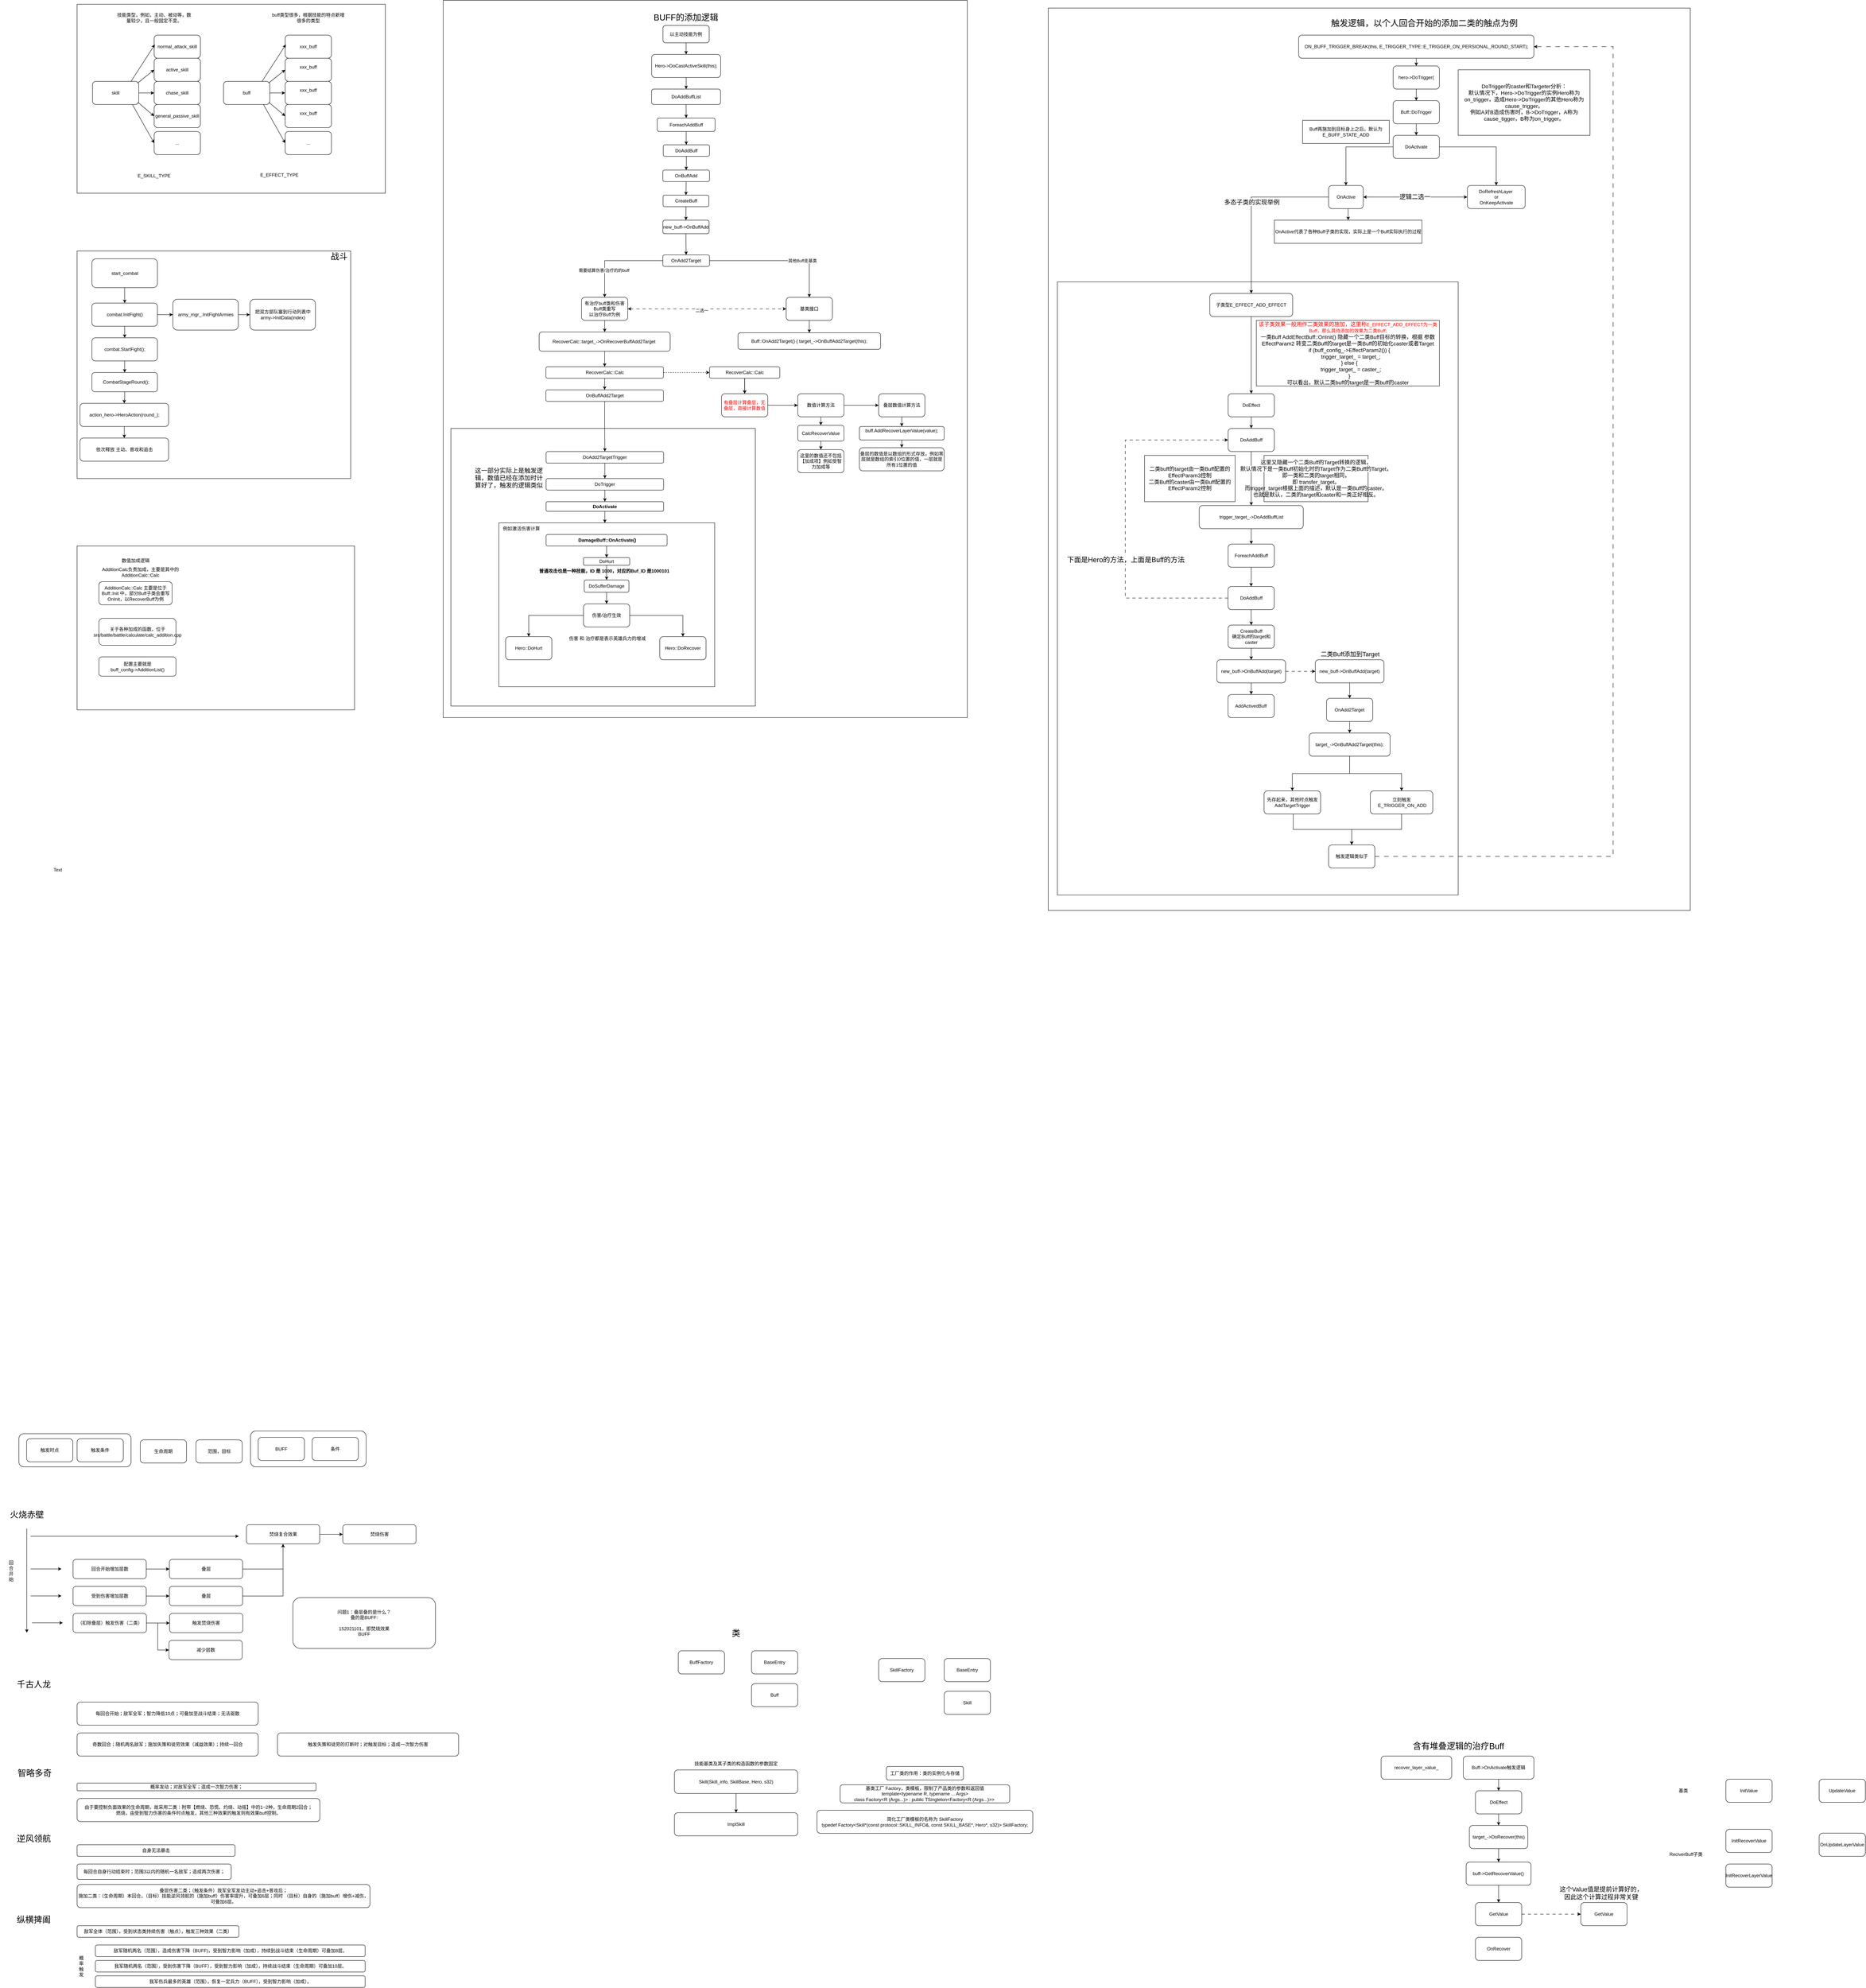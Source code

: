 <mxfile version="24.8.4">
  <diagram name="第 1 页" id="6zWAo-UzQmHNDU4MTRq7">
    <mxGraphModel dx="1735" dy="4257" grid="1" gridSize="10" guides="1" tooltips="1" connect="1" arrows="1" fold="1" page="1" pageScale="1" pageWidth="827" pageHeight="1169" math="0" shadow="0">
      <root>
        <mxCell id="0" />
        <mxCell id="1" parent="0" />
        <mxCell id="o4tlsY2EU9AUbKgZ5aPZ-1" value="skill" style="rounded=1;whiteSpace=wrap;html=1;" vertex="1" parent="1">
          <mxGeometry x="240" y="-830" width="120" height="60" as="geometry" />
        </mxCell>
        <mxCell id="o4tlsY2EU9AUbKgZ5aPZ-4" value="normal_attack_skill" style="rounded=1;whiteSpace=wrap;html=1;" vertex="1" parent="1">
          <mxGeometry x="400" y="-950" width="120" height="60" as="geometry" />
        </mxCell>
        <mxCell id="o4tlsY2EU9AUbKgZ5aPZ-5" value="general_passive_skill" style="rounded=1;whiteSpace=wrap;html=1;" vertex="1" parent="1">
          <mxGeometry x="400" y="-770" width="120" height="60" as="geometry" />
        </mxCell>
        <mxCell id="o4tlsY2EU9AUbKgZ5aPZ-6" value="chase_skill" style="rounded=1;whiteSpace=wrap;html=1;" vertex="1" parent="1">
          <mxGeometry x="400" y="-830" width="120" height="60" as="geometry" />
        </mxCell>
        <mxCell id="o4tlsY2EU9AUbKgZ5aPZ-7" value="active_skill" style="rounded=1;whiteSpace=wrap;html=1;" vertex="1" parent="1">
          <mxGeometry x="400" y="-890" width="120" height="60" as="geometry" />
        </mxCell>
        <mxCell id="o4tlsY2EU9AUbKgZ5aPZ-8" value="..." style="rounded=1;whiteSpace=wrap;html=1;" vertex="1" parent="1">
          <mxGeometry x="400" y="-700" width="120" height="60" as="geometry" />
        </mxCell>
        <mxCell id="o4tlsY2EU9AUbKgZ5aPZ-9" value="" style="endArrow=classic;html=1;rounded=0;entryX=0.014;entryY=0.41;entryDx=0;entryDy=0;entryPerimeter=0;" edge="1" parent="1" target="o4tlsY2EU9AUbKgZ5aPZ-4">
          <mxGeometry width="50" height="50" relative="1" as="geometry">
            <mxPoint x="340" y="-830" as="sourcePoint" />
            <mxPoint x="390" y="-880" as="targetPoint" />
          </mxGeometry>
        </mxCell>
        <mxCell id="o4tlsY2EU9AUbKgZ5aPZ-13" value="" style="endArrow=classic;html=1;rounded=0;entryX=0;entryY=0.5;entryDx=0;entryDy=0;exitX=0.974;exitY=0.076;exitDx=0;exitDy=0;exitPerimeter=0;" edge="1" parent="1" source="o4tlsY2EU9AUbKgZ5aPZ-1" target="o4tlsY2EU9AUbKgZ5aPZ-7">
          <mxGeometry width="50" height="50" relative="1" as="geometry">
            <mxPoint x="350" y="-820" as="sourcePoint" />
            <mxPoint x="412" y="-915" as="targetPoint" />
          </mxGeometry>
        </mxCell>
        <mxCell id="o4tlsY2EU9AUbKgZ5aPZ-14" value="" style="endArrow=classic;html=1;rounded=0;entryX=0;entryY=0.5;entryDx=0;entryDy=0;exitX=1;exitY=0.5;exitDx=0;exitDy=0;" edge="1" parent="1" source="o4tlsY2EU9AUbKgZ5aPZ-1" target="o4tlsY2EU9AUbKgZ5aPZ-6">
          <mxGeometry width="50" height="50" relative="1" as="geometry">
            <mxPoint x="360" y="-810" as="sourcePoint" />
            <mxPoint x="422" y="-905" as="targetPoint" />
          </mxGeometry>
        </mxCell>
        <mxCell id="o4tlsY2EU9AUbKgZ5aPZ-15" value="" style="endArrow=classic;html=1;rounded=0;entryX=0;entryY=0.5;entryDx=0;entryDy=0;exitX=0.98;exitY=0.904;exitDx=0;exitDy=0;exitPerimeter=0;" edge="1" parent="1" source="o4tlsY2EU9AUbKgZ5aPZ-1" target="o4tlsY2EU9AUbKgZ5aPZ-5">
          <mxGeometry width="50" height="50" relative="1" as="geometry">
            <mxPoint x="370" y="-800" as="sourcePoint" />
            <mxPoint x="432" y="-895" as="targetPoint" />
          </mxGeometry>
        </mxCell>
        <mxCell id="o4tlsY2EU9AUbKgZ5aPZ-16" value="" style="endArrow=classic;html=1;rounded=0;entryX=0;entryY=0.5;entryDx=0;entryDy=0;exitX=0.865;exitY=1.007;exitDx=0;exitDy=0;exitPerimeter=0;" edge="1" parent="1" source="o4tlsY2EU9AUbKgZ5aPZ-1" target="o4tlsY2EU9AUbKgZ5aPZ-8">
          <mxGeometry width="50" height="50" relative="1" as="geometry">
            <mxPoint x="320" y="-625" as="sourcePoint" />
            <mxPoint x="382" y="-720" as="targetPoint" />
          </mxGeometry>
        </mxCell>
        <mxCell id="o4tlsY2EU9AUbKgZ5aPZ-18" value="buff" style="rounded=1;whiteSpace=wrap;html=1;" vertex="1" parent="1">
          <mxGeometry x="580" y="-830" width="120" height="60" as="geometry" />
        </mxCell>
        <mxCell id="o4tlsY2EU9AUbKgZ5aPZ-19" value="xxx_buff" style="rounded=1;whiteSpace=wrap;html=1;" vertex="1" parent="1">
          <mxGeometry x="740" y="-950" width="120" height="60" as="geometry" />
        </mxCell>
        <mxCell id="o4tlsY2EU9AUbKgZ5aPZ-20" value="&#xa;&lt;span style=&quot;color: rgb(0, 0, 0); font-family: Helvetica; font-size: 12px; font-style: normal; font-variant-ligatures: normal; font-variant-caps: normal; font-weight: 400; letter-spacing: normal; orphans: 2; text-align: center; text-indent: 0px; text-transform: none; widows: 2; word-spacing: 0px; -webkit-text-stroke-width: 0px; white-space: normal; background-color: rgb(251, 251, 251); text-decoration-thickness: initial; text-decoration-style: initial; text-decoration-color: initial; display: inline !important; float: none;&quot;&gt;xxx_buff&lt;/span&gt;&#xa;&#xa;" style="rounded=1;whiteSpace=wrap;html=1;" vertex="1" parent="1">
          <mxGeometry x="740" y="-770" width="120" height="60" as="geometry" />
        </mxCell>
        <mxCell id="o4tlsY2EU9AUbKgZ5aPZ-21" value="&#xa;&lt;span style=&quot;color: rgb(0, 0, 0); font-family: Helvetica; font-size: 12px; font-style: normal; font-variant-ligatures: normal; font-variant-caps: normal; font-weight: 400; letter-spacing: normal; orphans: 2; text-align: center; text-indent: 0px; text-transform: none; widows: 2; word-spacing: 0px; -webkit-text-stroke-width: 0px; white-space: normal; background-color: rgb(251, 251, 251); text-decoration-thickness: initial; text-decoration-style: initial; text-decoration-color: initial; display: inline !important; float: none;&quot;&gt;xxx_buff&lt;/span&gt;&#xa;&#xa;" style="rounded=1;whiteSpace=wrap;html=1;" vertex="1" parent="1">
          <mxGeometry x="740" y="-830" width="120" height="60" as="geometry" />
        </mxCell>
        <mxCell id="o4tlsY2EU9AUbKgZ5aPZ-22" value="&#xa;&lt;span style=&quot;color: rgb(0, 0, 0); font-family: Helvetica; font-size: 12px; font-style: normal; font-variant-ligatures: normal; font-variant-caps: normal; font-weight: 400; letter-spacing: normal; orphans: 2; text-align: center; text-indent: 0px; text-transform: none; widows: 2; word-spacing: 0px; -webkit-text-stroke-width: 0px; white-space: normal; background-color: rgb(251, 251, 251); text-decoration-thickness: initial; text-decoration-style: initial; text-decoration-color: initial; display: inline !important; float: none;&quot;&gt;xxx_buff&lt;/span&gt;&#xa;&#xa;" style="rounded=1;whiteSpace=wrap;html=1;" vertex="1" parent="1">
          <mxGeometry x="740" y="-890" width="120" height="60" as="geometry" />
        </mxCell>
        <mxCell id="o4tlsY2EU9AUbKgZ5aPZ-23" value="..." style="rounded=1;whiteSpace=wrap;html=1;" vertex="1" parent="1">
          <mxGeometry x="740" y="-700" width="120" height="60" as="geometry" />
        </mxCell>
        <mxCell id="o4tlsY2EU9AUbKgZ5aPZ-24" value="" style="endArrow=classic;html=1;rounded=0;entryX=0.014;entryY=0.41;entryDx=0;entryDy=0;entryPerimeter=0;" edge="1" parent="1" target="o4tlsY2EU9AUbKgZ5aPZ-19">
          <mxGeometry width="50" height="50" relative="1" as="geometry">
            <mxPoint x="680" y="-830" as="sourcePoint" />
            <mxPoint x="730" y="-880" as="targetPoint" />
          </mxGeometry>
        </mxCell>
        <mxCell id="o4tlsY2EU9AUbKgZ5aPZ-25" value="" style="endArrow=classic;html=1;rounded=0;entryX=0;entryY=0.5;entryDx=0;entryDy=0;exitX=0.974;exitY=0.076;exitDx=0;exitDy=0;exitPerimeter=0;" edge="1" parent="1" source="o4tlsY2EU9AUbKgZ5aPZ-18" target="o4tlsY2EU9AUbKgZ5aPZ-22">
          <mxGeometry width="50" height="50" relative="1" as="geometry">
            <mxPoint x="690" y="-820" as="sourcePoint" />
            <mxPoint x="752" y="-915" as="targetPoint" />
          </mxGeometry>
        </mxCell>
        <mxCell id="o4tlsY2EU9AUbKgZ5aPZ-26" value="" style="endArrow=classic;html=1;rounded=0;entryX=0;entryY=0.5;entryDx=0;entryDy=0;exitX=1;exitY=0.5;exitDx=0;exitDy=0;" edge="1" parent="1" source="o4tlsY2EU9AUbKgZ5aPZ-18" target="o4tlsY2EU9AUbKgZ5aPZ-21">
          <mxGeometry width="50" height="50" relative="1" as="geometry">
            <mxPoint x="700" y="-810" as="sourcePoint" />
            <mxPoint x="762" y="-905" as="targetPoint" />
          </mxGeometry>
        </mxCell>
        <mxCell id="o4tlsY2EU9AUbKgZ5aPZ-27" value="" style="endArrow=classic;html=1;rounded=0;entryX=0;entryY=0.5;entryDx=0;entryDy=0;exitX=0.98;exitY=0.904;exitDx=0;exitDy=0;exitPerimeter=0;" edge="1" parent="1" source="o4tlsY2EU9AUbKgZ5aPZ-18" target="o4tlsY2EU9AUbKgZ5aPZ-20">
          <mxGeometry width="50" height="50" relative="1" as="geometry">
            <mxPoint x="710" y="-800" as="sourcePoint" />
            <mxPoint x="772" y="-895" as="targetPoint" />
          </mxGeometry>
        </mxCell>
        <mxCell id="o4tlsY2EU9AUbKgZ5aPZ-28" value="" style="endArrow=classic;html=1;rounded=0;entryX=0;entryY=0.5;entryDx=0;entryDy=0;exitX=0.865;exitY=1.007;exitDx=0;exitDy=0;exitPerimeter=0;" edge="1" parent="1" source="o4tlsY2EU9AUbKgZ5aPZ-18" target="o4tlsY2EU9AUbKgZ5aPZ-23">
          <mxGeometry width="50" height="50" relative="1" as="geometry">
            <mxPoint x="660" y="-625" as="sourcePoint" />
            <mxPoint x="722" y="-720" as="targetPoint" />
          </mxGeometry>
        </mxCell>
        <mxCell id="o4tlsY2EU9AUbKgZ5aPZ-29" value="技能类型，例如，主动、被动等，数量较少，且一般固定不变。" style="text;html=1;align=center;verticalAlign=middle;whiteSpace=wrap;rounded=0;" vertex="1" parent="1">
          <mxGeometry x="300" y="-1010" width="200" height="30" as="geometry" />
        </mxCell>
        <mxCell id="o4tlsY2EU9AUbKgZ5aPZ-30" value="buff类型很多，根据技能的特点新增很多的类型" style="text;html=1;align=center;verticalAlign=middle;whiteSpace=wrap;rounded=0;" vertex="1" parent="1">
          <mxGeometry x="700" y="-1010" width="200" height="30" as="geometry" />
        </mxCell>
        <mxCell id="o4tlsY2EU9AUbKgZ5aPZ-38" style="edgeStyle=orthogonalEdgeStyle;rounded=0;orthogonalLoop=1;jettySize=auto;html=1;entryX=0.5;entryY=0;entryDx=0;entryDy=0;" edge="1" parent="1" source="o4tlsY2EU9AUbKgZ5aPZ-32" target="o4tlsY2EU9AUbKgZ5aPZ-33">
          <mxGeometry relative="1" as="geometry" />
        </mxCell>
        <mxCell id="o4tlsY2EU9AUbKgZ5aPZ-32" value="start_combat" style="rounded=1;whiteSpace=wrap;html=1;" vertex="1" parent="1">
          <mxGeometry x="238.5" y="-370" width="170" height="75" as="geometry" />
        </mxCell>
        <mxCell id="o4tlsY2EU9AUbKgZ5aPZ-35" value="" style="edgeStyle=orthogonalEdgeStyle;rounded=0;orthogonalLoop=1;jettySize=auto;html=1;" edge="1" parent="1" source="o4tlsY2EU9AUbKgZ5aPZ-33" target="o4tlsY2EU9AUbKgZ5aPZ-34">
          <mxGeometry relative="1" as="geometry" />
        </mxCell>
        <mxCell id="o4tlsY2EU9AUbKgZ5aPZ-45" style="edgeStyle=orthogonalEdgeStyle;rounded=0;orthogonalLoop=1;jettySize=auto;html=1;entryX=0.5;entryY=0;entryDx=0;entryDy=0;" edge="1" parent="1" source="o4tlsY2EU9AUbKgZ5aPZ-33" target="o4tlsY2EU9AUbKgZ5aPZ-43">
          <mxGeometry relative="1" as="geometry" />
        </mxCell>
        <mxCell id="o4tlsY2EU9AUbKgZ5aPZ-33" value="combat.InitFight()" style="rounded=1;whiteSpace=wrap;html=1;" vertex="1" parent="1">
          <mxGeometry x="238.5" y="-255" width="170" height="60" as="geometry" />
        </mxCell>
        <mxCell id="o4tlsY2EU9AUbKgZ5aPZ-37" value="" style="edgeStyle=orthogonalEdgeStyle;rounded=0;orthogonalLoop=1;jettySize=auto;html=1;" edge="1" parent="1" source="o4tlsY2EU9AUbKgZ5aPZ-34" target="o4tlsY2EU9AUbKgZ5aPZ-36">
          <mxGeometry relative="1" as="geometry" />
        </mxCell>
        <mxCell id="o4tlsY2EU9AUbKgZ5aPZ-34" value="army_mgr_.InitFightArmies" style="whiteSpace=wrap;html=1;rounded=1;" vertex="1" parent="1">
          <mxGeometry x="448.5" y="-265" width="170" height="80" as="geometry" />
        </mxCell>
        <mxCell id="o4tlsY2EU9AUbKgZ5aPZ-36" value="&lt;div&gt;把双方部队塞到行动列表中&lt;/div&gt;army-&amp;gt;InitData(index)" style="whiteSpace=wrap;html=1;rounded=1;" vertex="1" parent="1">
          <mxGeometry x="648.5" y="-265" width="170" height="80" as="geometry" />
        </mxCell>
        <mxCell id="o4tlsY2EU9AUbKgZ5aPZ-47" value="" style="edgeStyle=orthogonalEdgeStyle;rounded=0;orthogonalLoop=1;jettySize=auto;html=1;" edge="1" parent="1" source="o4tlsY2EU9AUbKgZ5aPZ-43" target="o4tlsY2EU9AUbKgZ5aPZ-46">
          <mxGeometry relative="1" as="geometry" />
        </mxCell>
        <mxCell id="o4tlsY2EU9AUbKgZ5aPZ-43" value="combat.StartFight();" style="whiteSpace=wrap;html=1;rounded=1;" vertex="1" parent="1">
          <mxGeometry x="238.5" y="-165" width="170" height="60" as="geometry" />
        </mxCell>
        <mxCell id="o4tlsY2EU9AUbKgZ5aPZ-49" value="" style="edgeStyle=orthogonalEdgeStyle;rounded=0;orthogonalLoop=1;jettySize=auto;html=1;" edge="1" parent="1" source="o4tlsY2EU9AUbKgZ5aPZ-46" target="o4tlsY2EU9AUbKgZ5aPZ-48">
          <mxGeometry relative="1" as="geometry" />
        </mxCell>
        <mxCell id="o4tlsY2EU9AUbKgZ5aPZ-46" value="&amp;nbsp; CombatStageRound();" style="whiteSpace=wrap;html=1;rounded=1;" vertex="1" parent="1">
          <mxGeometry x="238.5" y="-75" width="170" height="50" as="geometry" />
        </mxCell>
        <mxCell id="o4tlsY2EU9AUbKgZ5aPZ-51" value="" style="edgeStyle=orthogonalEdgeStyle;rounded=0;orthogonalLoop=1;jettySize=auto;html=1;" edge="1" parent="1" source="o4tlsY2EU9AUbKgZ5aPZ-48" target="o4tlsY2EU9AUbKgZ5aPZ-50">
          <mxGeometry relative="1" as="geometry" />
        </mxCell>
        <mxCell id="o4tlsY2EU9AUbKgZ5aPZ-48" value="action_hero-&amp;gt;HeroAction(round_);" style="whiteSpace=wrap;html=1;rounded=1;" vertex="1" parent="1">
          <mxGeometry x="207.5" y="5" width="230" height="60" as="geometry" />
        </mxCell>
        <mxCell id="o4tlsY2EU9AUbKgZ5aPZ-50" value="依次释放 主动、普攻和追击" style="whiteSpace=wrap;html=1;rounded=1;" vertex="1" parent="1">
          <mxGeometry x="207.5" y="95" width="230" height="60" as="geometry" />
        </mxCell>
        <mxCell id="o4tlsY2EU9AUbKgZ5aPZ-317" style="edgeStyle=orthogonalEdgeStyle;rounded=0;orthogonalLoop=1;jettySize=auto;html=1;entryX=0.5;entryY=0;entryDx=0;entryDy=0;" edge="1" parent="1" source="o4tlsY2EU9AUbKgZ5aPZ-52" target="o4tlsY2EU9AUbKgZ5aPZ-55">
          <mxGeometry relative="1" as="geometry" />
        </mxCell>
        <mxCell id="o4tlsY2EU9AUbKgZ5aPZ-52" value="以主动技能为例" style="rounded=1;whiteSpace=wrap;html=1;" vertex="1" parent="1">
          <mxGeometry x="1720.25" y="-975" width="120" height="45" as="geometry" />
        </mxCell>
        <mxCell id="o4tlsY2EU9AUbKgZ5aPZ-58" value="" style="edgeStyle=orthogonalEdgeStyle;rounded=0;orthogonalLoop=1;jettySize=auto;html=1;" edge="1" parent="1" source="o4tlsY2EU9AUbKgZ5aPZ-55" target="o4tlsY2EU9AUbKgZ5aPZ-57">
          <mxGeometry relative="1" as="geometry" />
        </mxCell>
        <mxCell id="o4tlsY2EU9AUbKgZ5aPZ-55" value="Hero-&amp;gt;DoCastActiveSkill(this);" style="rounded=1;whiteSpace=wrap;html=1;" vertex="1" parent="1">
          <mxGeometry x="1691" y="-900" width="179" height="60" as="geometry" />
        </mxCell>
        <mxCell id="o4tlsY2EU9AUbKgZ5aPZ-318" style="edgeStyle=orthogonalEdgeStyle;rounded=0;orthogonalLoop=1;jettySize=auto;html=1;exitX=0.5;exitY=1;exitDx=0;exitDy=0;entryX=0.5;entryY=0;entryDx=0;entryDy=0;" edge="1" parent="1" source="o4tlsY2EU9AUbKgZ5aPZ-57" target="o4tlsY2EU9AUbKgZ5aPZ-85">
          <mxGeometry relative="1" as="geometry" />
        </mxCell>
        <mxCell id="o4tlsY2EU9AUbKgZ5aPZ-57" value="DoAddBuffList" style="rounded=1;whiteSpace=wrap;html=1;" vertex="1" parent="1">
          <mxGeometry x="1690.75" y="-810" width="179" height="40" as="geometry" />
        </mxCell>
        <mxCell id="o4tlsY2EU9AUbKgZ5aPZ-101" value="" style="edgeStyle=orthogonalEdgeStyle;rounded=0;orthogonalLoop=1;jettySize=auto;html=1;" edge="1" parent="1" source="o4tlsY2EU9AUbKgZ5aPZ-68" target="o4tlsY2EU9AUbKgZ5aPZ-100">
          <mxGeometry relative="1" as="geometry" />
        </mxCell>
        <mxCell id="o4tlsY2EU9AUbKgZ5aPZ-68" value="&lt;div&gt;RecoverCalc::target_-&amp;gt;OnRecoverBuffAdd2Target&amp;nbsp;&lt;br&gt;&lt;/div&gt;" style="rounded=1;whiteSpace=wrap;html=1;" vertex="1" parent="1">
          <mxGeometry x="1399" y="-180" width="340" height="50" as="geometry" />
        </mxCell>
        <mxCell id="o4tlsY2EU9AUbKgZ5aPZ-69" value="&amp;nbsp;Buff::OnAdd2Target() { target_-&amp;gt;OnBuffAdd2Target(this);&amp;nbsp;" style="rounded=1;whiteSpace=wrap;html=1;" vertex="1" parent="1">
          <mxGeometry x="1915" y="-178" width="370" height="43" as="geometry" />
        </mxCell>
        <mxCell id="o4tlsY2EU9AUbKgZ5aPZ-70" value="" style="rounded=0;whiteSpace=wrap;html=1;fillColor=none;" vertex="1" parent="1">
          <mxGeometry x="200" y="-1030" width="800" height="490" as="geometry" />
        </mxCell>
        <mxCell id="o4tlsY2EU9AUbKgZ5aPZ-71" value="E_SKILL_TYPE" style="text;html=1;align=center;verticalAlign=middle;whiteSpace=wrap;rounded=0;" vertex="1" parent="1">
          <mxGeometry x="305" y="-620" width="190" height="70" as="geometry" />
        </mxCell>
        <mxCell id="o4tlsY2EU9AUbKgZ5aPZ-72" value="&lt;table style=&quot;border-collapse:&lt;br/&gt; collapse;width:206pt&quot; width=&quot;274&quot; cellspacing=&quot;0&quot; cellpadding=&quot;0&quot; border=&quot;0&quot;&gt;&lt;tbody&gt;&lt;tr style=&quot;height:14.25pt&quot; height=&quot;19&quot;&gt;&lt;br/&gt;  &lt;td style=&quot;height:14.25pt;width:206pt&quot; width=&quot;274&quot; class=&quot;xl66&quot; height=&quot;19&quot;&gt;E_EFFECT_TYPE&lt;/td&gt;&lt;/tr&gt;&lt;/tbody&gt;&lt;/table&gt;" style="text;html=1;align=center;verticalAlign=middle;whiteSpace=wrap;rounded=0;" vertex="1" parent="1">
          <mxGeometry x="640" y="-610" width="170" height="30" as="geometry" />
        </mxCell>
        <mxCell id="o4tlsY2EU9AUbKgZ5aPZ-75" value="" style="edgeStyle=orthogonalEdgeStyle;rounded=0;orthogonalLoop=1;jettySize=auto;html=1;" edge="1" parent="1" source="o4tlsY2EU9AUbKgZ5aPZ-73" target="o4tlsY2EU9AUbKgZ5aPZ-74">
          <mxGeometry relative="1" as="geometry" />
        </mxCell>
        <mxCell id="o4tlsY2EU9AUbKgZ5aPZ-77" value="" style="edgeStyle=orthogonalEdgeStyle;rounded=0;orthogonalLoop=1;jettySize=auto;html=1;" edge="1" parent="1" source="o4tlsY2EU9AUbKgZ5aPZ-73" target="o4tlsY2EU9AUbKgZ5aPZ-76">
          <mxGeometry relative="1" as="geometry" />
        </mxCell>
        <mxCell id="o4tlsY2EU9AUbKgZ5aPZ-73" value="伤害/治疗生效" style="rounded=1;whiteSpace=wrap;html=1;" vertex="1" parent="1">
          <mxGeometry x="1514" y="525" width="120" height="60" as="geometry" />
        </mxCell>
        <mxCell id="o4tlsY2EU9AUbKgZ5aPZ-74" value="Hero::DoHurt" style="rounded=1;whiteSpace=wrap;html=1;" vertex="1" parent="1">
          <mxGeometry x="1312" y="610" width="120" height="60" as="geometry" />
        </mxCell>
        <mxCell id="o4tlsY2EU9AUbKgZ5aPZ-76" value="Hero::DoRecover" style="rounded=1;whiteSpace=wrap;html=1;" vertex="1" parent="1">
          <mxGeometry x="1712" y="610" width="120" height="60" as="geometry" />
        </mxCell>
        <mxCell id="o4tlsY2EU9AUbKgZ5aPZ-78" value="伤害 和 治疗都是表示英雄兵力的增减" style="text;html=1;align=center;verticalAlign=middle;whiteSpace=wrap;rounded=0;" vertex="1" parent="1">
          <mxGeometry x="1423" y="610" width="306" height="10" as="geometry" />
        </mxCell>
        <mxCell id="o4tlsY2EU9AUbKgZ5aPZ-115" style="edgeStyle=orthogonalEdgeStyle;rounded=0;orthogonalLoop=1;jettySize=auto;html=1;entryX=0.5;entryY=0;entryDx=0;entryDy=0;" edge="1" parent="1" source="o4tlsY2EU9AUbKgZ5aPZ-79" target="o4tlsY2EU9AUbKgZ5aPZ-73">
          <mxGeometry relative="1" as="geometry" />
        </mxCell>
        <mxCell id="o4tlsY2EU9AUbKgZ5aPZ-79" value="DoSufferDamage" style="rounded=1;whiteSpace=wrap;html=1;" vertex="1" parent="1">
          <mxGeometry x="1516" y="463" width="116" height="32" as="geometry" />
        </mxCell>
        <mxCell id="o4tlsY2EU9AUbKgZ5aPZ-114" style="edgeStyle=orthogonalEdgeStyle;rounded=0;orthogonalLoop=1;jettySize=auto;html=1;entryX=0.5;entryY=0;entryDx=0;entryDy=0;" edge="1" parent="1" source="o4tlsY2EU9AUbKgZ5aPZ-80" target="o4tlsY2EU9AUbKgZ5aPZ-79">
          <mxGeometry relative="1" as="geometry" />
        </mxCell>
        <mxCell id="o4tlsY2EU9AUbKgZ5aPZ-80" value="DoHurt" style="rounded=1;whiteSpace=wrap;html=1;" vertex="1" parent="1">
          <mxGeometry x="1514" y="405" width="120" height="20" as="geometry" />
        </mxCell>
        <mxCell id="o4tlsY2EU9AUbKgZ5aPZ-81" value="&lt;b&gt;普通攻击也是一种技能，ID 是 1000，对应的Buf_ID 是1000101&lt;/b&gt;" style="text;html=1;align=center;verticalAlign=middle;whiteSpace=wrap;rounded=0;" vertex="1" parent="1">
          <mxGeometry x="1368" y="425" width="400" height="30" as="geometry" />
        </mxCell>
        <mxCell id="o4tlsY2EU9AUbKgZ5aPZ-319" style="edgeStyle=orthogonalEdgeStyle;rounded=0;orthogonalLoop=1;jettySize=auto;html=1;entryX=0.5;entryY=0;entryDx=0;entryDy=0;" edge="1" parent="1" source="o4tlsY2EU9AUbKgZ5aPZ-85" target="o4tlsY2EU9AUbKgZ5aPZ-86">
          <mxGeometry relative="1" as="geometry" />
        </mxCell>
        <mxCell id="o4tlsY2EU9AUbKgZ5aPZ-85" value="ForeachAddBuff" style="rounded=1;whiteSpace=wrap;html=1;" vertex="1" parent="1">
          <mxGeometry x="1705.5" y="-735" width="150" height="35" as="geometry" />
        </mxCell>
        <mxCell id="o4tlsY2EU9AUbKgZ5aPZ-89" value="" style="edgeStyle=orthogonalEdgeStyle;rounded=0;orthogonalLoop=1;jettySize=auto;html=1;" edge="1" parent="1" source="o4tlsY2EU9AUbKgZ5aPZ-86" target="o4tlsY2EU9AUbKgZ5aPZ-88">
          <mxGeometry relative="1" as="geometry" />
        </mxCell>
        <mxCell id="o4tlsY2EU9AUbKgZ5aPZ-86" value="DoAddBuff" style="rounded=1;whiteSpace=wrap;html=1;" vertex="1" parent="1">
          <mxGeometry x="1721" y="-665.5" width="120" height="30" as="geometry" />
        </mxCell>
        <mxCell id="o4tlsY2EU9AUbKgZ5aPZ-321" style="edgeStyle=orthogonalEdgeStyle;rounded=0;orthogonalLoop=1;jettySize=auto;html=1;exitX=0.5;exitY=1;exitDx=0;exitDy=0;entryX=0.5;entryY=0;entryDx=0;entryDy=0;" edge="1" parent="1" source="o4tlsY2EU9AUbKgZ5aPZ-88" target="o4tlsY2EU9AUbKgZ5aPZ-320">
          <mxGeometry relative="1" as="geometry" />
        </mxCell>
        <mxCell id="o4tlsY2EU9AUbKgZ5aPZ-88" value="OnBuffAdd" style="rounded=1;whiteSpace=wrap;html=1;" vertex="1" parent="1">
          <mxGeometry x="1720" y="-600" width="121" height="30" as="geometry" />
        </mxCell>
        <mxCell id="o4tlsY2EU9AUbKgZ5aPZ-92" style="edgeStyle=orthogonalEdgeStyle;rounded=0;orthogonalLoop=1;jettySize=auto;html=1;exitX=0;exitY=0.5;exitDx=0;exitDy=0;entryX=0.5;entryY=0;entryDx=0;entryDy=0;" edge="1" parent="1" source="o4tlsY2EU9AUbKgZ5aPZ-90" target="o4tlsY2EU9AUbKgZ5aPZ-96">
          <mxGeometry relative="1" as="geometry">
            <mxPoint x="1618.5" y="-265.08" as="targetPoint" />
            <mxPoint x="1688.5" y="-360.003" as="sourcePoint" />
          </mxGeometry>
        </mxCell>
        <mxCell id="o4tlsY2EU9AUbKgZ5aPZ-94" value="需要结算伤害/治疗的的buff" style="edgeLabel;html=1;align=center;verticalAlign=middle;resizable=0;points=[];" vertex="1" connectable="0" parent="o4tlsY2EU9AUbKgZ5aPZ-92">
          <mxGeometry x="0.5" y="-3" relative="1" as="geometry">
            <mxPoint x="1" y="-9" as="offset" />
          </mxGeometry>
        </mxCell>
        <mxCell id="o4tlsY2EU9AUbKgZ5aPZ-328" style="edgeStyle=orthogonalEdgeStyle;rounded=0;orthogonalLoop=1;jettySize=auto;html=1;" edge="1" parent="1" source="o4tlsY2EU9AUbKgZ5aPZ-90" target="o4tlsY2EU9AUbKgZ5aPZ-97">
          <mxGeometry relative="1" as="geometry" />
        </mxCell>
        <mxCell id="o4tlsY2EU9AUbKgZ5aPZ-329" value="其他Buff走基类" style="edgeLabel;html=1;align=center;verticalAlign=middle;resizable=0;points=[];" vertex="1" connectable="0" parent="o4tlsY2EU9AUbKgZ5aPZ-328">
          <mxGeometry x="0.361" relative="1" as="geometry">
            <mxPoint as="offset" />
          </mxGeometry>
        </mxCell>
        <mxCell id="o4tlsY2EU9AUbKgZ5aPZ-90" value="OnAdd2Target" style="rounded=1;whiteSpace=wrap;html=1;" vertex="1" parent="1">
          <mxGeometry x="1720" y="-380" width="121" height="30" as="geometry" />
        </mxCell>
        <mxCell id="o4tlsY2EU9AUbKgZ5aPZ-327" style="edgeStyle=orthogonalEdgeStyle;rounded=0;orthogonalLoop=1;jettySize=auto;html=1;" edge="1" parent="1" source="o4tlsY2EU9AUbKgZ5aPZ-96" target="o4tlsY2EU9AUbKgZ5aPZ-68">
          <mxGeometry relative="1" as="geometry" />
        </mxCell>
        <mxCell id="o4tlsY2EU9AUbKgZ5aPZ-96" value="有治疗buff类和伤害Buff类重写&lt;div&gt;以治疗Buff为例&lt;/div&gt;" style="rounded=1;whiteSpace=wrap;html=1;" vertex="1" parent="1">
          <mxGeometry x="1509" y="-270" width="120" height="60" as="geometry" />
        </mxCell>
        <mxCell id="o4tlsY2EU9AUbKgZ5aPZ-331" style="edgeStyle=orthogonalEdgeStyle;rounded=0;orthogonalLoop=1;jettySize=auto;html=1;entryX=0.5;entryY=0;entryDx=0;entryDy=0;" edge="1" parent="1" source="o4tlsY2EU9AUbKgZ5aPZ-97" target="o4tlsY2EU9AUbKgZ5aPZ-69">
          <mxGeometry relative="1" as="geometry" />
        </mxCell>
        <mxCell id="o4tlsY2EU9AUbKgZ5aPZ-97" value="基类接口" style="rounded=1;whiteSpace=wrap;html=1;" vertex="1" parent="1">
          <mxGeometry x="2040" y="-270" width="120" height="60" as="geometry" />
        </mxCell>
        <mxCell id="o4tlsY2EU9AUbKgZ5aPZ-105" value="" style="edgeStyle=orthogonalEdgeStyle;rounded=0;orthogonalLoop=1;jettySize=auto;html=1;" edge="1" parent="1" source="o4tlsY2EU9AUbKgZ5aPZ-100" target="o4tlsY2EU9AUbKgZ5aPZ-104">
          <mxGeometry relative="1" as="geometry" />
        </mxCell>
        <mxCell id="o4tlsY2EU9AUbKgZ5aPZ-334" style="edgeStyle=orthogonalEdgeStyle;rounded=0;orthogonalLoop=1;jettySize=auto;html=1;exitX=1;exitY=0.5;exitDx=0;exitDy=0;dashed=1;" edge="1" parent="1" source="o4tlsY2EU9AUbKgZ5aPZ-100" target="o4tlsY2EU9AUbKgZ5aPZ-333">
          <mxGeometry relative="1" as="geometry" />
        </mxCell>
        <mxCell id="o4tlsY2EU9AUbKgZ5aPZ-100" value="&lt;div&gt;RecoverCalc::Calc&lt;br&gt;&lt;/div&gt;" style="rounded=1;whiteSpace=wrap;html=1;" vertex="1" parent="1">
          <mxGeometry x="1416.5" y="-90" width="305" height="30" as="geometry" />
        </mxCell>
        <mxCell id="o4tlsY2EU9AUbKgZ5aPZ-107" value="" style="edgeStyle=orthogonalEdgeStyle;rounded=0;orthogonalLoop=1;jettySize=auto;html=1;" edge="1" parent="1" source="o4tlsY2EU9AUbKgZ5aPZ-104" target="o4tlsY2EU9AUbKgZ5aPZ-106">
          <mxGeometry relative="1" as="geometry" />
        </mxCell>
        <mxCell id="o4tlsY2EU9AUbKgZ5aPZ-104" value="&lt;div&gt;OnBuffAdd2Target&lt;br&gt;&lt;/div&gt;" style="rounded=1;whiteSpace=wrap;html=1;" vertex="1" parent="1">
          <mxGeometry x="1416.5" y="-30" width="305" height="30" as="geometry" />
        </mxCell>
        <mxCell id="o4tlsY2EU9AUbKgZ5aPZ-109" value="" style="edgeStyle=orthogonalEdgeStyle;rounded=0;orthogonalLoop=1;jettySize=auto;html=1;" edge="1" parent="1" source="o4tlsY2EU9AUbKgZ5aPZ-106" target="o4tlsY2EU9AUbKgZ5aPZ-108">
          <mxGeometry relative="1" as="geometry" />
        </mxCell>
        <mxCell id="o4tlsY2EU9AUbKgZ5aPZ-106" value="&lt;div&gt;DoAdd2TargetTrigger&lt;br&gt;&lt;/div&gt;" style="rounded=1;whiteSpace=wrap;html=1;" vertex="1" parent="1">
          <mxGeometry x="1417" y="130" width="305" height="30" as="geometry" />
        </mxCell>
        <mxCell id="o4tlsY2EU9AUbKgZ5aPZ-111" value="" style="edgeStyle=orthogonalEdgeStyle;rounded=0;orthogonalLoop=1;jettySize=auto;html=1;" edge="1" parent="1" source="o4tlsY2EU9AUbKgZ5aPZ-108" target="o4tlsY2EU9AUbKgZ5aPZ-110">
          <mxGeometry relative="1" as="geometry" />
        </mxCell>
        <mxCell id="o4tlsY2EU9AUbKgZ5aPZ-108" value="&lt;div&gt;DoTrigger&lt;br&gt;&lt;/div&gt;" style="rounded=1;whiteSpace=wrap;html=1;" vertex="1" parent="1">
          <mxGeometry x="1417" y="200" width="305" height="30" as="geometry" />
        </mxCell>
        <mxCell id="o4tlsY2EU9AUbKgZ5aPZ-110" value="&lt;div&gt;&lt;b&gt;DoActivate&lt;/b&gt;&lt;br&gt;&lt;/div&gt;" style="rounded=1;whiteSpace=wrap;html=1;" vertex="1" parent="1">
          <mxGeometry x="1417" y="260" width="305" height="25" as="geometry" />
        </mxCell>
        <mxCell id="o4tlsY2EU9AUbKgZ5aPZ-117" style="edgeStyle=orthogonalEdgeStyle;rounded=0;orthogonalLoop=1;jettySize=auto;html=1;entryX=0.5;entryY=0;entryDx=0;entryDy=0;" edge="1" parent="1" source="o4tlsY2EU9AUbKgZ5aPZ-112" target="o4tlsY2EU9AUbKgZ5aPZ-80">
          <mxGeometry relative="1" as="geometry" />
        </mxCell>
        <mxCell id="o4tlsY2EU9AUbKgZ5aPZ-112" value="&lt;div&gt;&lt;b&gt;&amp;nbsp;DamageBuff::OnActivate()&lt;/b&gt;&lt;br&gt;&lt;/div&gt;" style="rounded=1;whiteSpace=wrap;html=1;" vertex="1" parent="1">
          <mxGeometry x="1417" y="345" width="314" height="30" as="geometry" />
        </mxCell>
        <mxCell id="o4tlsY2EU9AUbKgZ5aPZ-118" value="" style="rounded=0;whiteSpace=wrap;html=1;fillColor=none;" vertex="1" parent="1">
          <mxGeometry x="1294.5" y="315" width="560" height="425" as="geometry" />
        </mxCell>
        <mxCell id="o4tlsY2EU9AUbKgZ5aPZ-119" style="edgeStyle=orthogonalEdgeStyle;rounded=0;orthogonalLoop=1;jettySize=auto;html=1;entryX=0.491;entryY=0;entryDx=0;entryDy=0;entryPerimeter=0;" edge="1" parent="1" source="o4tlsY2EU9AUbKgZ5aPZ-110" target="o4tlsY2EU9AUbKgZ5aPZ-118">
          <mxGeometry relative="1" as="geometry" />
        </mxCell>
        <mxCell id="o4tlsY2EU9AUbKgZ5aPZ-120" value="例如激活伤害计算" style="text;html=1;align=center;verticalAlign=middle;whiteSpace=wrap;rounded=0;" vertex="1" parent="1">
          <mxGeometry x="1294.5" y="315" width="115.5" height="30" as="geometry" />
        </mxCell>
        <mxCell id="o4tlsY2EU9AUbKgZ5aPZ-122" value="" style="rounded=0;whiteSpace=wrap;html=1;fillColor=none;" vertex="1" parent="1">
          <mxGeometry x="200" y="-390" width="710" height="590" as="geometry" />
        </mxCell>
        <mxCell id="o4tlsY2EU9AUbKgZ5aPZ-123" value="战斗" style="text;html=1;align=center;verticalAlign=middle;whiteSpace=wrap;rounded=0;strokeWidth=11;fontSize=22;" vertex="1" parent="1">
          <mxGeometry x="850" y="-390" width="60" height="30" as="geometry" />
        </mxCell>
        <mxCell id="o4tlsY2EU9AUbKgZ5aPZ-124" value="" style="rounded=0;whiteSpace=wrap;html=1;fillColor=none;" vertex="1" parent="1">
          <mxGeometry x="1150" y="-1040" width="1360" height="1860" as="geometry" />
        </mxCell>
        <mxCell id="o4tlsY2EU9AUbKgZ5aPZ-125" value="BUFF的添加逻辑" style="text;html=1;align=center;verticalAlign=middle;whiteSpace=wrap;rounded=0;fontSize=22;" vertex="1" parent="1">
          <mxGeometry x="1654.75" y="-1015" width="250" height="40" as="geometry" />
        </mxCell>
        <mxCell id="o4tlsY2EU9AUbKgZ5aPZ-128" value="火烧赤壁" style="text;html=1;align=center;verticalAlign=middle;whiteSpace=wrap;rounded=0;fontSize=22;" vertex="1" parent="1">
          <mxGeometry y="2873" width="140" height="30" as="geometry" />
        </mxCell>
        <mxCell id="o4tlsY2EU9AUbKgZ5aPZ-136" style="edgeStyle=orthogonalEdgeStyle;rounded=0;orthogonalLoop=1;jettySize=auto;html=1;exitX=1;exitY=0.5;exitDx=0;exitDy=0;" edge="1" parent="1" source="o4tlsY2EU9AUbKgZ5aPZ-130" target="o4tlsY2EU9AUbKgZ5aPZ-131">
          <mxGeometry relative="1" as="geometry" />
        </mxCell>
        <mxCell id="o4tlsY2EU9AUbKgZ5aPZ-130" value="焚烧复合效果" style="rounded=1;whiteSpace=wrap;html=1;" vertex="1" parent="1">
          <mxGeometry x="639.5" y="2913" width="190" height="50" as="geometry" />
        </mxCell>
        <mxCell id="o4tlsY2EU9AUbKgZ5aPZ-131" value="焚烧伤害" style="rounded=1;whiteSpace=wrap;html=1;" vertex="1" parent="1">
          <mxGeometry x="889.5" y="2913" width="190" height="50" as="geometry" />
        </mxCell>
        <mxCell id="o4tlsY2EU9AUbKgZ5aPZ-137" style="edgeStyle=orthogonalEdgeStyle;rounded=0;orthogonalLoop=1;jettySize=auto;html=1;exitX=1;exitY=0.5;exitDx=0;exitDy=0;entryX=0;entryY=0.5;entryDx=0;entryDy=0;" edge="1" parent="1" source="o4tlsY2EU9AUbKgZ5aPZ-132" target="o4tlsY2EU9AUbKgZ5aPZ-133">
          <mxGeometry relative="1" as="geometry" />
        </mxCell>
        <mxCell id="o4tlsY2EU9AUbKgZ5aPZ-132" value="回合开始增加层数" style="rounded=1;whiteSpace=wrap;html=1;" vertex="1" parent="1">
          <mxGeometry x="189.5" y="3003" width="190" height="50" as="geometry" />
        </mxCell>
        <mxCell id="o4tlsY2EU9AUbKgZ5aPZ-141" style="edgeStyle=orthogonalEdgeStyle;rounded=0;orthogonalLoop=1;jettySize=auto;html=1;exitX=1;exitY=0.5;exitDx=0;exitDy=0;entryX=0.5;entryY=1;entryDx=0;entryDy=0;" edge="1" parent="1" source="o4tlsY2EU9AUbKgZ5aPZ-133" target="o4tlsY2EU9AUbKgZ5aPZ-130">
          <mxGeometry relative="1" as="geometry" />
        </mxCell>
        <mxCell id="o4tlsY2EU9AUbKgZ5aPZ-133" value="叠层" style="rounded=1;whiteSpace=wrap;html=1;" vertex="1" parent="1">
          <mxGeometry x="439.5" y="3003" width="190" height="50" as="geometry" />
        </mxCell>
        <mxCell id="o4tlsY2EU9AUbKgZ5aPZ-138" style="edgeStyle=orthogonalEdgeStyle;rounded=0;orthogonalLoop=1;jettySize=auto;html=1;exitX=1;exitY=0.5;exitDx=0;exitDy=0;entryX=0;entryY=0.5;entryDx=0;entryDy=0;" edge="1" parent="1" source="o4tlsY2EU9AUbKgZ5aPZ-134" target="o4tlsY2EU9AUbKgZ5aPZ-135">
          <mxGeometry relative="1" as="geometry" />
        </mxCell>
        <mxCell id="o4tlsY2EU9AUbKgZ5aPZ-134" value="受到伤害增加层数" style="rounded=1;whiteSpace=wrap;html=1;" vertex="1" parent="1">
          <mxGeometry x="189.5" y="3073" width="190" height="50" as="geometry" />
        </mxCell>
        <mxCell id="o4tlsY2EU9AUbKgZ5aPZ-142" style="edgeStyle=orthogonalEdgeStyle;rounded=0;orthogonalLoop=1;jettySize=auto;html=1;exitX=1;exitY=0.5;exitDx=0;exitDy=0;entryX=0.5;entryY=1;entryDx=0;entryDy=0;" edge="1" parent="1" source="o4tlsY2EU9AUbKgZ5aPZ-135" target="o4tlsY2EU9AUbKgZ5aPZ-130">
          <mxGeometry relative="1" as="geometry">
            <mxPoint x="739.5" y="2963" as="targetPoint" />
          </mxGeometry>
        </mxCell>
        <mxCell id="o4tlsY2EU9AUbKgZ5aPZ-135" value="叠层" style="rounded=1;whiteSpace=wrap;html=1;" vertex="1" parent="1">
          <mxGeometry x="439.5" y="3073" width="190" height="50" as="geometry" />
        </mxCell>
        <mxCell id="o4tlsY2EU9AUbKgZ5aPZ-143" value="" style="endArrow=classic;html=1;rounded=0;" edge="1" parent="1">
          <mxGeometry width="50" height="50" relative="1" as="geometry">
            <mxPoint x="79.5" y="2943" as="sourcePoint" />
            <mxPoint x="619.5" y="2943" as="targetPoint" />
          </mxGeometry>
        </mxCell>
        <mxCell id="o4tlsY2EU9AUbKgZ5aPZ-144" value="" style="endArrow=classic;html=1;rounded=0;" edge="1" parent="1">
          <mxGeometry width="50" height="50" relative="1" as="geometry">
            <mxPoint x="69.5" y="2923" as="sourcePoint" />
            <mxPoint x="69.5" y="3193" as="targetPoint" />
          </mxGeometry>
        </mxCell>
        <mxCell id="o4tlsY2EU9AUbKgZ5aPZ-145" value="" style="endArrow=classic;html=1;rounded=0;" edge="1" parent="1">
          <mxGeometry width="50" height="50" relative="1" as="geometry">
            <mxPoint x="79.5" y="3097.7" as="sourcePoint" />
            <mxPoint x="159.5" y="3097.7" as="targetPoint" />
          </mxGeometry>
        </mxCell>
        <mxCell id="o4tlsY2EU9AUbKgZ5aPZ-146" value="" style="endArrow=classic;html=1;rounded=0;" edge="1" parent="1">
          <mxGeometry width="50" height="50" relative="1" as="geometry">
            <mxPoint x="79.5" y="3027.7" as="sourcePoint" />
            <mxPoint x="159.5" y="3027.7" as="targetPoint" />
          </mxGeometry>
        </mxCell>
        <mxCell id="o4tlsY2EU9AUbKgZ5aPZ-147" value="回合开始" style="text;html=1;align=center;verticalAlign=middle;whiteSpace=wrap;rounded=0;" vertex="1" parent="1">
          <mxGeometry x="17.5" y="2963" width="22" height="140" as="geometry" />
        </mxCell>
        <mxCell id="o4tlsY2EU9AUbKgZ5aPZ-152" style="edgeStyle=orthogonalEdgeStyle;rounded=0;orthogonalLoop=1;jettySize=auto;html=1;exitX=1;exitY=0.5;exitDx=0;exitDy=0;entryX=0;entryY=0.5;entryDx=0;entryDy=0;" edge="1" parent="1" source="o4tlsY2EU9AUbKgZ5aPZ-148" target="o4tlsY2EU9AUbKgZ5aPZ-150">
          <mxGeometry relative="1" as="geometry" />
        </mxCell>
        <mxCell id="o4tlsY2EU9AUbKgZ5aPZ-153" style="edgeStyle=orthogonalEdgeStyle;rounded=0;orthogonalLoop=1;jettySize=auto;html=1;entryX=0;entryY=0.5;entryDx=0;entryDy=0;" edge="1" parent="1" source="o4tlsY2EU9AUbKgZ5aPZ-148" target="o4tlsY2EU9AUbKgZ5aPZ-151">
          <mxGeometry relative="1" as="geometry" />
        </mxCell>
        <mxCell id="o4tlsY2EU9AUbKgZ5aPZ-148" value="（扣除叠层）触发伤害（二类）" style="rounded=1;whiteSpace=wrap;html=1;" vertex="1" parent="1">
          <mxGeometry x="189.5" y="3143" width="190.5" height="50" as="geometry" />
        </mxCell>
        <mxCell id="o4tlsY2EU9AUbKgZ5aPZ-149" value="" style="endArrow=classic;html=1;rounded=0;" edge="1" parent="1">
          <mxGeometry width="50" height="50" relative="1" as="geometry">
            <mxPoint x="83" y="3167.47" as="sourcePoint" />
            <mxPoint x="163" y="3167.47" as="targetPoint" />
          </mxGeometry>
        </mxCell>
        <mxCell id="o4tlsY2EU9AUbKgZ5aPZ-150" value="触发焚烧伤害" style="rounded=1;whiteSpace=wrap;html=1;" vertex="1" parent="1">
          <mxGeometry x="440" y="3143" width="190" height="50" as="geometry" />
        </mxCell>
        <mxCell id="o4tlsY2EU9AUbKgZ5aPZ-151" value="减少层数" style="rounded=1;whiteSpace=wrap;html=1;" vertex="1" parent="1">
          <mxGeometry x="438.5" y="3213" width="190" height="50" as="geometry" />
        </mxCell>
        <mxCell id="o4tlsY2EU9AUbKgZ5aPZ-156" value="问题1：叠层叠的是什么？&lt;div&gt;叠的是BUFF:&lt;/div&gt;&lt;table style=&quot;border-collapse:&lt;br/&gt; collapse;width:106pt&quot; width=&quot;141&quot; cellspacing=&quot;0&quot; cellpadding=&quot;0&quot; border=&quot;0&quot;&gt;&lt;tbody&gt;&lt;tr style=&quot;height:16.5pt&quot; height=&quot;22&quot;&gt;&lt;br/&gt;  &lt;td style=&quot;height:16.5pt;width:106pt&quot; width=&quot;141&quot; class=&quot;xl68&quot; height=&quot;22&quot;&gt;152021101，即焚烧效果BUFF&lt;/td&gt;&lt;/tr&gt;&lt;/tbody&gt;&lt;/table&gt;" style="rounded=1;whiteSpace=wrap;html=1;" vertex="1" parent="1">
          <mxGeometry x="760" y="3102" width="370" height="132" as="geometry" />
        </mxCell>
        <mxCell id="o4tlsY2EU9AUbKgZ5aPZ-157" value="千古人龙" style="text;html=1;align=center;verticalAlign=middle;whiteSpace=wrap;rounded=0;fontSize=22;" vertex="1" parent="1">
          <mxGeometry x="17.5" y="3313" width="140" height="30" as="geometry" />
        </mxCell>
        <mxCell id="o4tlsY2EU9AUbKgZ5aPZ-159" value="每回合开始；敌军全军；智力降低10点；可叠加至战斗结束；无法驱散" style="rounded=1;whiteSpace=wrap;html=1;" vertex="1" parent="1">
          <mxGeometry x="200" y="3373" width="470" height="60" as="geometry" />
        </mxCell>
        <mxCell id="o4tlsY2EU9AUbKgZ5aPZ-160" value="触发时点" style="rounded=1;whiteSpace=wrap;html=1;" vertex="1" parent="1">
          <mxGeometry x="69" y="2690" width="120" height="60" as="geometry" />
        </mxCell>
        <mxCell id="o4tlsY2EU9AUbKgZ5aPZ-161" value="范围，目标" style="rounded=1;whiteSpace=wrap;html=1;" vertex="1" parent="1">
          <mxGeometry x="508.5" y="2693" width="120" height="60" as="geometry" />
        </mxCell>
        <mxCell id="o4tlsY2EU9AUbKgZ5aPZ-162" value="BUFF" style="rounded=1;whiteSpace=wrap;html=1;" vertex="1" parent="1">
          <mxGeometry x="670" y="2686.5" width="120" height="60" as="geometry" />
        </mxCell>
        <mxCell id="o4tlsY2EU9AUbKgZ5aPZ-163" value="条件" style="rounded=1;whiteSpace=wrap;html=1;" vertex="1" parent="1">
          <mxGeometry x="810" y="2686.5" width="120" height="60" as="geometry" />
        </mxCell>
        <mxCell id="o4tlsY2EU9AUbKgZ5aPZ-165" value="奇数回合；随机两名敌军；施加失策和徒劳效果（减益效果）；持续一回合" style="rounded=1;whiteSpace=wrap;html=1;" vertex="1" parent="1">
          <mxGeometry x="200" y="3453" width="470" height="60" as="geometry" />
        </mxCell>
        <mxCell id="o4tlsY2EU9AUbKgZ5aPZ-166" value="生命周期" style="rounded=1;whiteSpace=wrap;html=1;" vertex="1" parent="1">
          <mxGeometry x="364" y="2693" width="120" height="60" as="geometry" />
        </mxCell>
        <mxCell id="o4tlsY2EU9AUbKgZ5aPZ-168" value="触发失策和徒劳的打断时；对触发目标；造成一次智力伤害" style="rounded=1;whiteSpace=wrap;html=1;" vertex="1" parent="1">
          <mxGeometry x="720" y="3453" width="470" height="60" as="geometry" />
        </mxCell>
        <mxCell id="o4tlsY2EU9AUbKgZ5aPZ-170" value="触发条件" style="rounded=1;whiteSpace=wrap;html=1;" vertex="1" parent="1">
          <mxGeometry x="200" y="2690" width="120" height="60" as="geometry" />
        </mxCell>
        <mxCell id="o4tlsY2EU9AUbKgZ5aPZ-172" value="智略多奇" style="text;html=1;align=center;verticalAlign=middle;whiteSpace=wrap;rounded=0;fontSize=22;" vertex="1" parent="1">
          <mxGeometry x="20" y="3543" width="140" height="30" as="geometry" />
        </mxCell>
        <mxCell id="o4tlsY2EU9AUbKgZ5aPZ-173" value="概率发动；对敌军全军；造成一次智力伤害；" style="rounded=1;whiteSpace=wrap;html=1;" vertex="1" parent="1">
          <mxGeometry x="200" y="3583" width="620" height="20" as="geometry" />
        </mxCell>
        <mxCell id="o4tlsY2EU9AUbKgZ5aPZ-174" value="由于要控制负面效果的生命周期，故采用二类：附带【燃烧、恐慌、灼烧、动摇】中的1~2种，生命周期2回合；&lt;div&gt;燃烧，由受到智力伤害的条件时点触发，其他三种效果的触发则有效果buff控制。&lt;/div&gt;" style="rounded=1;whiteSpace=wrap;html=1;" vertex="1" parent="1">
          <mxGeometry x="200" y="3623" width="630" height="60" as="geometry" />
        </mxCell>
        <mxCell id="o4tlsY2EU9AUbKgZ5aPZ-175" value="逆风领航" style="text;html=1;align=center;verticalAlign=middle;whiteSpace=wrap;rounded=0;fontSize=22;" vertex="1" parent="1">
          <mxGeometry x="17.5" y="3713" width="140" height="30" as="geometry" />
        </mxCell>
        <mxCell id="o4tlsY2EU9AUbKgZ5aPZ-176" value="自身无法暴击" style="rounded=1;whiteSpace=wrap;html=1;" vertex="1" parent="1">
          <mxGeometry x="200" y="3743" width="410" height="30" as="geometry" />
        </mxCell>
        <mxCell id="o4tlsY2EU9AUbKgZ5aPZ-177" value="每回合自身行动结束时；范围3以内的随机一名敌军；造成两次伤害；" style="rounded=1;whiteSpace=wrap;html=1;" vertex="1" parent="1">
          <mxGeometry x="200" y="3793" width="400" height="40" as="geometry" />
        </mxCell>
        <mxCell id="o4tlsY2EU9AUbKgZ5aPZ-179" value="叠层伤害二类；（触发条件）我军全军发动主动+追击+普攻后；&lt;div&gt;施加二类：（生命周期）本回合，（目标）技能逆风领航的（施加buff）伤害率提升，可叠加6层；同时 （目标）自身的（施加buff）增伤+减伤，可叠加6层。&lt;/div&gt;" style="rounded=1;whiteSpace=wrap;html=1;" vertex="1" parent="1">
          <mxGeometry x="200" y="3846" width="760" height="60" as="geometry" />
        </mxCell>
        <mxCell id="o4tlsY2EU9AUbKgZ5aPZ-180" value="" style="rounded=1;whiteSpace=wrap;html=1;fillColor=none;" vertex="1" parent="1">
          <mxGeometry x="49" y="2677" width="291" height="86" as="geometry" />
        </mxCell>
        <mxCell id="o4tlsY2EU9AUbKgZ5aPZ-181" value="" style="rounded=1;whiteSpace=wrap;html=1;fillColor=none;" vertex="1" parent="1">
          <mxGeometry x="650" y="2670" width="300" height="93" as="geometry" />
        </mxCell>
        <mxCell id="o4tlsY2EU9AUbKgZ5aPZ-182" value="&lt;font style=&quot;font-size: 22px;&quot;&gt;纵横捭阖&lt;/font&gt;" style="text;html=1;align=center;verticalAlign=middle;whiteSpace=wrap;rounded=0;" vertex="1" parent="1">
          <mxGeometry x="12" y="3913" width="151" height="50" as="geometry" />
        </mxCell>
        <mxCell id="o4tlsY2EU9AUbKgZ5aPZ-183" value="敌军全体（范围），受到状态类持续伤害（触点），触发三种效果（二类）" style="rounded=1;whiteSpace=wrap;html=1;" vertex="1" parent="1">
          <mxGeometry x="200" y="3953" width="420" height="30" as="geometry" />
        </mxCell>
        <mxCell id="o4tlsY2EU9AUbKgZ5aPZ-184" value="敌军随机两名（范围），造成伤害下降（BUFF)，受到智力影响（加成），持续到战斗结束（生命周期）可叠加8层。" style="rounded=1;whiteSpace=wrap;html=1;" vertex="1" parent="1">
          <mxGeometry x="247.5" y="4003" width="700" height="30" as="geometry" />
        </mxCell>
        <mxCell id="o4tlsY2EU9AUbKgZ5aPZ-185" value="我军随机两名（范围），受到伤害下降（BUFF），受到智力影响（加成），持续战斗结束（生命周期）可叠加10层。" style="rounded=1;whiteSpace=wrap;html=1;" vertex="1" parent="1">
          <mxGeometry x="247.5" y="4043" width="700" height="30" as="geometry" />
        </mxCell>
        <mxCell id="o4tlsY2EU9AUbKgZ5aPZ-186" value="我军伤兵最多的英雄（范围），恢复一定兵力（BUFF），受到智力影响（加成）。" style="rounded=1;whiteSpace=wrap;html=1;" vertex="1" parent="1">
          <mxGeometry x="247.5" y="4083" width="700" height="30" as="geometry" />
        </mxCell>
        <mxCell id="o4tlsY2EU9AUbKgZ5aPZ-188" value="概率触发" style="text;html=1;align=center;verticalAlign=middle;whiteSpace=wrap;rounded=0;" vertex="1" parent="1">
          <mxGeometry x="200" y="4003" width="22" height="110" as="geometry" />
        </mxCell>
        <mxCell id="o4tlsY2EU9AUbKgZ5aPZ-208" value="&lt;font style=&quot;font-size: 22px;&quot;&gt;触发逻辑，以个人回合开始的添加二类的触点为例&lt;/font&gt;" style="text;html=1;align=center;verticalAlign=middle;whiteSpace=wrap;rounded=0;" vertex="1" parent="1">
          <mxGeometry x="3447.5" y="-1000" width="495.75" height="40" as="geometry" />
        </mxCell>
        <mxCell id="o4tlsY2EU9AUbKgZ5aPZ-212" value="" style="edgeStyle=orthogonalEdgeStyle;rounded=0;orthogonalLoop=1;jettySize=auto;html=1;" edge="1" parent="1" source="o4tlsY2EU9AUbKgZ5aPZ-210" target="o4tlsY2EU9AUbKgZ5aPZ-211">
          <mxGeometry relative="1" as="geometry" />
        </mxCell>
        <mxCell id="o4tlsY2EU9AUbKgZ5aPZ-210" value="&lt;span style=&quot;text-align: left;&quot;&gt;ON_BUFF_TRIGGER_BREAK(this, E_TRIGGER_TYPE::E_TRIGGER_ON_PERSIONAL_ROUND_START);&lt;/span&gt;" style="rounded=1;whiteSpace=wrap;html=1;" vertex="1" parent="1">
          <mxGeometry x="3369.75" y="-950" width="610.5" height="60" as="geometry" />
        </mxCell>
        <mxCell id="o4tlsY2EU9AUbKgZ5aPZ-214" value="" style="edgeStyle=orthogonalEdgeStyle;rounded=0;orthogonalLoop=1;jettySize=auto;html=1;" edge="1" parent="1" source="o4tlsY2EU9AUbKgZ5aPZ-211" target="o4tlsY2EU9AUbKgZ5aPZ-213">
          <mxGeometry relative="1" as="geometry" />
        </mxCell>
        <mxCell id="o4tlsY2EU9AUbKgZ5aPZ-211" value="hero-&amp;gt;DoTrigger(" style="whiteSpace=wrap;html=1;rounded=1;" vertex="1" parent="1">
          <mxGeometry x="3615" y="-870" width="120" height="60" as="geometry" />
        </mxCell>
        <mxCell id="o4tlsY2EU9AUbKgZ5aPZ-216" value="" style="edgeStyle=orthogonalEdgeStyle;rounded=0;orthogonalLoop=1;jettySize=auto;html=1;" edge="1" parent="1" source="o4tlsY2EU9AUbKgZ5aPZ-213" target="o4tlsY2EU9AUbKgZ5aPZ-215">
          <mxGeometry relative="1" as="geometry" />
        </mxCell>
        <mxCell id="o4tlsY2EU9AUbKgZ5aPZ-213" value="Buff::DoTrigger" style="whiteSpace=wrap;html=1;rounded=1;" vertex="1" parent="1">
          <mxGeometry x="3615" y="-780" width="120" height="60" as="geometry" />
        </mxCell>
        <mxCell id="o4tlsY2EU9AUbKgZ5aPZ-224" value="" style="edgeStyle=orthogonalEdgeStyle;rounded=0;orthogonalLoop=1;jettySize=auto;html=1;" edge="1" parent="1" source="o4tlsY2EU9AUbKgZ5aPZ-215" target="o4tlsY2EU9AUbKgZ5aPZ-223">
          <mxGeometry relative="1" as="geometry" />
        </mxCell>
        <mxCell id="o4tlsY2EU9AUbKgZ5aPZ-226" value="" style="edgeStyle=orthogonalEdgeStyle;rounded=0;orthogonalLoop=1;jettySize=auto;html=1;" edge="1" parent="1" source="o4tlsY2EU9AUbKgZ5aPZ-215" target="o4tlsY2EU9AUbKgZ5aPZ-225">
          <mxGeometry relative="1" as="geometry" />
        </mxCell>
        <mxCell id="o4tlsY2EU9AUbKgZ5aPZ-215" value="DoActivate" style="whiteSpace=wrap;html=1;rounded=1;" vertex="1" parent="1">
          <mxGeometry x="3615" y="-690" width="120" height="60" as="geometry" />
        </mxCell>
        <mxCell id="o4tlsY2EU9AUbKgZ5aPZ-222" value="Buff再施加到目标身上之后，默认为E_BUFF_STATE_ADD" style="rounded=0;whiteSpace=wrap;html=1;" vertex="1" parent="1">
          <mxGeometry x="3380" y="-729" width="225" height="60" as="geometry" />
        </mxCell>
        <mxCell id="o4tlsY2EU9AUbKgZ5aPZ-231" value="" style="edgeStyle=orthogonalEdgeStyle;rounded=0;orthogonalLoop=1;jettySize=auto;html=1;" edge="1" parent="1" source="o4tlsY2EU9AUbKgZ5aPZ-223" target="o4tlsY2EU9AUbKgZ5aPZ-230">
          <mxGeometry relative="1" as="geometry" />
        </mxCell>
        <mxCell id="o4tlsY2EU9AUbKgZ5aPZ-232" value="&lt;font style=&quot;font-size: 16px;&quot;&gt;多态子类的实现举例&lt;/font&gt;" style="edgeLabel;html=1;align=center;verticalAlign=middle;resizable=0;points=[];" vertex="1" connectable="0" parent="o4tlsY2EU9AUbKgZ5aPZ-231">
          <mxGeometry x="-0.048" y="1" relative="1" as="geometry">
            <mxPoint y="-1" as="offset" />
          </mxGeometry>
        </mxCell>
        <mxCell id="o4tlsY2EU9AUbKgZ5aPZ-270" style="edgeStyle=orthogonalEdgeStyle;rounded=0;orthogonalLoop=1;jettySize=auto;html=1;exitX=0.5;exitY=1;exitDx=0;exitDy=0;entryX=0.5;entryY=0;entryDx=0;entryDy=0;" edge="1" parent="1" source="o4tlsY2EU9AUbKgZ5aPZ-223" target="o4tlsY2EU9AUbKgZ5aPZ-269">
          <mxGeometry relative="1" as="geometry" />
        </mxCell>
        <mxCell id="o4tlsY2EU9AUbKgZ5aPZ-223" value="OnActive" style="whiteSpace=wrap;html=1;rounded=1;" vertex="1" parent="1">
          <mxGeometry x="3447.5" y="-560" width="90" height="60" as="geometry" />
        </mxCell>
        <mxCell id="o4tlsY2EU9AUbKgZ5aPZ-225" value="DoRefreshLayer&amp;nbsp;&lt;div&gt;or&lt;div&gt;OnKeepActivate&lt;br&gt;&lt;/div&gt;&lt;/div&gt;" style="whiteSpace=wrap;html=1;rounded=1;" vertex="1" parent="1">
          <mxGeometry x="3807.5" y="-560" width="150" height="60" as="geometry" />
        </mxCell>
        <mxCell id="o4tlsY2EU9AUbKgZ5aPZ-227" value="" style="endArrow=classic;startArrow=classic;html=1;rounded=0;entryX=0;entryY=0.5;entryDx=0;entryDy=0;exitX=1;exitY=0.5;exitDx=0;exitDy=0;" edge="1" parent="1" source="o4tlsY2EU9AUbKgZ5aPZ-223" target="o4tlsY2EU9AUbKgZ5aPZ-225">
          <mxGeometry width="50" height="50" relative="1" as="geometry">
            <mxPoint x="3617.5" y="-510" as="sourcePoint" />
            <mxPoint x="3667.5" y="-560" as="targetPoint" />
          </mxGeometry>
        </mxCell>
        <mxCell id="o4tlsY2EU9AUbKgZ5aPZ-228" value="&lt;font style=&quot;font-size: 16px;&quot;&gt;逻辑二选一&lt;/font&gt;" style="edgeLabel;html=1;align=center;verticalAlign=middle;resizable=0;points=[];" vertex="1" connectable="0" parent="o4tlsY2EU9AUbKgZ5aPZ-227">
          <mxGeometry x="-0.011" y="1" relative="1" as="geometry">
            <mxPoint as="offset" />
          </mxGeometry>
        </mxCell>
        <mxCell id="o4tlsY2EU9AUbKgZ5aPZ-234" value="" style="edgeStyle=orthogonalEdgeStyle;rounded=0;orthogonalLoop=1;jettySize=auto;html=1;" edge="1" parent="1" source="o4tlsY2EU9AUbKgZ5aPZ-230" target="o4tlsY2EU9AUbKgZ5aPZ-233">
          <mxGeometry relative="1" as="geometry" />
        </mxCell>
        <mxCell id="o4tlsY2EU9AUbKgZ5aPZ-230" value="子类型E_EFFECT_ADD_EFFECT" style="whiteSpace=wrap;html=1;rounded=1;" vertex="1" parent="1">
          <mxGeometry x="3139.25" y="-280" width="215" height="60" as="geometry" />
        </mxCell>
        <mxCell id="o4tlsY2EU9AUbKgZ5aPZ-236" value="" style="edgeStyle=orthogonalEdgeStyle;rounded=0;orthogonalLoop=1;jettySize=auto;html=1;" edge="1" parent="1" source="o4tlsY2EU9AUbKgZ5aPZ-233" target="o4tlsY2EU9AUbKgZ5aPZ-235">
          <mxGeometry relative="1" as="geometry" />
        </mxCell>
        <mxCell id="o4tlsY2EU9AUbKgZ5aPZ-233" value="DoEffect" style="whiteSpace=wrap;html=1;rounded=1;" vertex="1" parent="1">
          <mxGeometry x="3186.75" y="-20" width="120" height="60" as="geometry" />
        </mxCell>
        <mxCell id="o4tlsY2EU9AUbKgZ5aPZ-238" value="" style="edgeStyle=orthogonalEdgeStyle;rounded=0;orthogonalLoop=1;jettySize=auto;html=1;" edge="1" parent="1" source="o4tlsY2EU9AUbKgZ5aPZ-235" target="o4tlsY2EU9AUbKgZ5aPZ-237">
          <mxGeometry relative="1" as="geometry" />
        </mxCell>
        <mxCell id="o4tlsY2EU9AUbKgZ5aPZ-235" value="DoAddBuff" style="whiteSpace=wrap;html=1;rounded=1;" vertex="1" parent="1">
          <mxGeometry x="3186.75" y="70" width="120" height="60" as="geometry" />
        </mxCell>
        <mxCell id="o4tlsY2EU9AUbKgZ5aPZ-241" value="" style="edgeStyle=orthogonalEdgeStyle;rounded=0;orthogonalLoop=1;jettySize=auto;html=1;" edge="1" parent="1" source="o4tlsY2EU9AUbKgZ5aPZ-237" target="o4tlsY2EU9AUbKgZ5aPZ-240">
          <mxGeometry relative="1" as="geometry" />
        </mxCell>
        <mxCell id="o4tlsY2EU9AUbKgZ5aPZ-237" value="trigger_target_-&amp;gt;DoAddBuffList" style="whiteSpace=wrap;html=1;rounded=1;" vertex="1" parent="1">
          <mxGeometry x="3111.75" y="270" width="270" height="60" as="geometry" />
        </mxCell>
        <mxCell id="o4tlsY2EU9AUbKgZ5aPZ-243" value="" style="edgeStyle=orthogonalEdgeStyle;rounded=0;orthogonalLoop=1;jettySize=auto;html=1;" edge="1" parent="1" source="o4tlsY2EU9AUbKgZ5aPZ-240" target="o4tlsY2EU9AUbKgZ5aPZ-242">
          <mxGeometry relative="1" as="geometry" />
        </mxCell>
        <mxCell id="o4tlsY2EU9AUbKgZ5aPZ-240" value="ForeachAddBuff" style="whiteSpace=wrap;html=1;rounded=1;" vertex="1" parent="1">
          <mxGeometry x="3186.75" y="370" width="120" height="60" as="geometry" />
        </mxCell>
        <mxCell id="o4tlsY2EU9AUbKgZ5aPZ-251" style="edgeStyle=orthogonalEdgeStyle;rounded=0;orthogonalLoop=1;jettySize=auto;html=1;entryX=0;entryY=0.5;entryDx=0;entryDy=0;dashed=1;dashPattern=8 8;" edge="1" parent="1" source="o4tlsY2EU9AUbKgZ5aPZ-242" target="o4tlsY2EU9AUbKgZ5aPZ-235">
          <mxGeometry relative="1" as="geometry">
            <Array as="points">
              <mxPoint x="2920" y="510" />
              <mxPoint x="2920" y="100" />
            </Array>
          </mxGeometry>
        </mxCell>
        <mxCell id="o4tlsY2EU9AUbKgZ5aPZ-252" value="&lt;font style=&quot;font-size: 18px;&quot;&gt;下面是Hero的方法，上面是Buff的方法&lt;/font&gt;" style="edgeLabel;html=1;align=center;verticalAlign=middle;resizable=0;points=[];" vertex="1" connectable="0" parent="o4tlsY2EU9AUbKgZ5aPZ-251">
          <mxGeometry x="-0.067" y="-1" relative="1" as="geometry">
            <mxPoint y="74" as="offset" />
          </mxGeometry>
        </mxCell>
        <mxCell id="o4tlsY2EU9AUbKgZ5aPZ-254" value="" style="edgeStyle=orthogonalEdgeStyle;rounded=0;orthogonalLoop=1;jettySize=auto;html=1;" edge="1" parent="1" source="o4tlsY2EU9AUbKgZ5aPZ-242" target="o4tlsY2EU9AUbKgZ5aPZ-253">
          <mxGeometry relative="1" as="geometry" />
        </mxCell>
        <mxCell id="o4tlsY2EU9AUbKgZ5aPZ-242" value="DoAddBuff" style="whiteSpace=wrap;html=1;rounded=1;" vertex="1" parent="1">
          <mxGeometry x="3186.5" y="480" width="120" height="60" as="geometry" />
        </mxCell>
        <mxCell id="o4tlsY2EU9AUbKgZ5aPZ-244" value="&lt;font style=&quot;font-size: 14px;&quot;&gt;DoTrigger的caster和Targeter分析：&lt;/font&gt;&lt;div style=&quot;font-size: 14px;&quot;&gt;&lt;font style=&quot;font-size: 14px;&quot;&gt;默认情况下，Hero-&amp;gt;DoTrigger的实例Hero称为on_trigger，造成Hero-&amp;gt;DoTrigger的其他Hero称为cause_trigger。&lt;/font&gt;&lt;/div&gt;&lt;div style=&quot;font-size: 14px;&quot;&gt;&lt;font style=&quot;font-size: 14px;&quot;&gt;例如A对B造成伤害时，B-&amp;gt;DoTrigger，A称为cause_tigger，B称为on_trigger。&lt;/font&gt;&lt;/div&gt;" style="rounded=0;whiteSpace=wrap;html=1;" vertex="1" parent="1">
          <mxGeometry x="3783.75" y="-860" width="342" height="170" as="geometry" />
        </mxCell>
        <mxCell id="o4tlsY2EU9AUbKgZ5aPZ-245" value="&lt;span style=&quot;text-wrap: nowrap; background-color: rgb(255, 255, 255); font-size: 14px;&quot;&gt;&lt;font style=&quot;font-size: 14px;&quot;&gt;这里又隐藏一个二类Buff的Target转换的逻辑，&lt;/font&gt;&lt;/span&gt;&lt;div style=&quot;font-size: 14px;&quot;&gt;&lt;span style=&quot;text-wrap: nowrap; background-color: rgb(255, 255, 255);&quot;&gt;&lt;font style=&quot;font-size: 14px;&quot;&gt;默认情况下是一类Buff初始化时的Target作为二类Buff的Target，&lt;/font&gt;&lt;/span&gt;&lt;/div&gt;&lt;div style=&quot;font-size: 14px;&quot;&gt;&lt;span style=&quot;text-wrap: nowrap; background-color: rgb(255, 255, 255);&quot;&gt;即一类和二类的target相同，&lt;/span&gt;&lt;/div&gt;&lt;div style=&quot;&quot;&gt;&lt;span style=&quot;font-size: 14px; text-wrap: nowrap; background-color: rgb(255, 255, 255);&quot;&gt;即&amp;nbsp;&lt;/span&gt;&lt;span style=&quot;background-color: initial; font-size: 14px; text-wrap: nowrap;&quot;&gt;transfer_target。&lt;/span&gt;&lt;/div&gt;&lt;div style=&quot;&quot;&gt;&lt;span style=&quot;background-color: initial; font-size: 14px; text-wrap: nowrap;&quot;&gt;而trigger_target根据上面的描述，默认是一类Buff的caster。&lt;/span&gt;&lt;/div&gt;&lt;div style=&quot;&quot;&gt;&lt;span style=&quot;font-size: 14px; text-wrap: nowrap;&quot;&gt;也就是默认，二类的target和caster和一类正好相反。&lt;/span&gt;&lt;/div&gt;" style="rounded=0;whiteSpace=wrap;html=1;" vertex="1" parent="1">
          <mxGeometry x="3280" y="140" width="270" height="120" as="geometry" />
        </mxCell>
        <mxCell id="o4tlsY2EU9AUbKgZ5aPZ-246" value="&lt;font color=&quot;#ff0000&quot; style=&quot;font-size: 14px;&quot;&gt;该子类效果一般用作二类效果的施加，这里称&lt;span style=&quot;font-size: 12px;&quot;&gt;E_EFFECT_ADD_EFFECT为一类Buff，那么其待添加的效果为二类Buff;&lt;/span&gt;&lt;/font&gt;&lt;div&gt;&lt;font style=&quot;font-size: 14px;&quot;&gt;一类Buff AddEffectBuff::OnInit()&amp;nbsp;隐藏一个二类Buff目标的转换，根据 参数 EffectParam2 转变二类Buff的target是一类Buff的初始化caster或者Target&lt;/font&gt;&lt;div style=&quot;font-size: 14px;&quot;&gt;&lt;div&gt;&lt;font style=&quot;font-size: 14px;&quot;&gt;&amp;nbsp; if (buff_config_-&amp;gt;EffectParam2()) {&lt;/font&gt;&lt;/div&gt;&lt;div&gt;&lt;font style=&quot;font-size: 14px;&quot;&gt;&amp;nbsp; &amp;nbsp; trigger_target_ = target_;&lt;/font&gt;&lt;/div&gt;&lt;div&gt;&lt;font style=&quot;font-size: 14px;&quot;&gt;&amp;nbsp; } else {&lt;/font&gt;&lt;/div&gt;&lt;div&gt;&lt;font style=&quot;font-size: 14px;&quot;&gt;&amp;nbsp; &amp;nbsp; trigger_target_ = caster_;&lt;/font&gt;&lt;/div&gt;&lt;div&gt;&lt;font style=&quot;font-size: 14px;&quot;&gt;&amp;nbsp; }&lt;/font&gt;&lt;/div&gt;&lt;div&gt;&lt;font style=&quot;font-size: 14px;&quot;&gt;可以看出，默认二类buff的target是一类buff的caster&lt;/font&gt;&lt;/div&gt;&lt;/div&gt;&lt;/div&gt;" style="rounded=0;whiteSpace=wrap;html=1;" vertex="1" parent="1">
          <mxGeometry x="3260" y="-210" width="475" height="170" as="geometry" />
        </mxCell>
        <mxCell id="o4tlsY2EU9AUbKgZ5aPZ-247" value="&lt;font style=&quot;font-size: 14px;&quot;&gt;二类buff的target由一类Buff配置的EffectParam3控制&lt;/font&gt;&lt;div style=&quot;font-size: 14px;&quot;&gt;&lt;font style=&quot;font-size: 14px;&quot;&gt;二类Buff的caster由一类Buff配置的EffectParam2控制&lt;/font&gt;&lt;/div&gt;" style="rounded=0;whiteSpace=wrap;html=1;" vertex="1" parent="1">
          <mxGeometry x="2970" y="140" width="235" height="120" as="geometry" />
        </mxCell>
        <mxCell id="o4tlsY2EU9AUbKgZ5aPZ-256" value="" style="edgeStyle=orthogonalEdgeStyle;rounded=0;orthogonalLoop=1;jettySize=auto;html=1;" edge="1" parent="1" source="o4tlsY2EU9AUbKgZ5aPZ-253" target="o4tlsY2EU9AUbKgZ5aPZ-255">
          <mxGeometry relative="1" as="geometry" />
        </mxCell>
        <mxCell id="o4tlsY2EU9AUbKgZ5aPZ-253" value="CreateBuff&lt;div&gt;确定Buff的target和caster&lt;/div&gt;" style="whiteSpace=wrap;html=1;rounded=1;" vertex="1" parent="1">
          <mxGeometry x="3186.75" y="580" width="120" height="60" as="geometry" />
        </mxCell>
        <mxCell id="o4tlsY2EU9AUbKgZ5aPZ-258" value="" style="edgeStyle=orthogonalEdgeStyle;rounded=0;orthogonalLoop=1;jettySize=auto;html=1;" edge="1" parent="1" source="o4tlsY2EU9AUbKgZ5aPZ-255" target="o4tlsY2EU9AUbKgZ5aPZ-257">
          <mxGeometry relative="1" as="geometry" />
        </mxCell>
        <mxCell id="o4tlsY2EU9AUbKgZ5aPZ-260" value="" style="edgeStyle=orthogonalEdgeStyle;rounded=0;orthogonalLoop=1;jettySize=auto;html=1;dashed=1;dashPattern=8 8;" edge="1" parent="1" source="o4tlsY2EU9AUbKgZ5aPZ-255" target="o4tlsY2EU9AUbKgZ5aPZ-259">
          <mxGeometry relative="1" as="geometry" />
        </mxCell>
        <mxCell id="o4tlsY2EU9AUbKgZ5aPZ-255" value="new_buff-&amp;gt;OnBuffAdd(target)" style="whiteSpace=wrap;html=1;rounded=1;" vertex="1" parent="1">
          <mxGeometry x="3157.63" y="670" width="178.25" height="60" as="geometry" />
        </mxCell>
        <mxCell id="o4tlsY2EU9AUbKgZ5aPZ-257" value="AddActivedBuff" style="whiteSpace=wrap;html=1;rounded=1;" vertex="1" parent="1">
          <mxGeometry x="3186.495" y="760" width="120" height="60" as="geometry" />
        </mxCell>
        <mxCell id="o4tlsY2EU9AUbKgZ5aPZ-262" value="" style="edgeStyle=orthogonalEdgeStyle;rounded=0;orthogonalLoop=1;jettySize=auto;html=1;" edge="1" parent="1" source="o4tlsY2EU9AUbKgZ5aPZ-259" target="o4tlsY2EU9AUbKgZ5aPZ-261">
          <mxGeometry relative="1" as="geometry" />
        </mxCell>
        <mxCell id="o4tlsY2EU9AUbKgZ5aPZ-259" value="new_buff-&amp;gt;OnBuffAdd(target)" style="whiteSpace=wrap;html=1;rounded=1;" vertex="1" parent="1">
          <mxGeometry x="3413" y="670" width="178.25" height="60" as="geometry" />
        </mxCell>
        <mxCell id="o4tlsY2EU9AUbKgZ5aPZ-264" value="" style="edgeStyle=orthogonalEdgeStyle;rounded=0;orthogonalLoop=1;jettySize=auto;html=1;" edge="1" parent="1" source="o4tlsY2EU9AUbKgZ5aPZ-261" target="o4tlsY2EU9AUbKgZ5aPZ-263">
          <mxGeometry relative="1" as="geometry" />
        </mxCell>
        <mxCell id="o4tlsY2EU9AUbKgZ5aPZ-261" value="OnAdd2Target" style="whiteSpace=wrap;html=1;rounded=1;" vertex="1" parent="1">
          <mxGeometry x="3442.125" y="770" width="120" height="60" as="geometry" />
        </mxCell>
        <mxCell id="o4tlsY2EU9AUbKgZ5aPZ-273" value="" style="edgeStyle=orthogonalEdgeStyle;rounded=0;orthogonalLoop=1;jettySize=auto;html=1;exitX=0.5;exitY=1;exitDx=0;exitDy=0;" edge="1" parent="1" source="o4tlsY2EU9AUbKgZ5aPZ-263" target="o4tlsY2EU9AUbKgZ5aPZ-271">
          <mxGeometry relative="1" as="geometry" />
        </mxCell>
        <mxCell id="o4tlsY2EU9AUbKgZ5aPZ-276" style="edgeStyle=orthogonalEdgeStyle;rounded=0;orthogonalLoop=1;jettySize=auto;html=1;exitX=0.5;exitY=1;exitDx=0;exitDy=0;" edge="1" parent="1" source="o4tlsY2EU9AUbKgZ5aPZ-263" target="o4tlsY2EU9AUbKgZ5aPZ-275">
          <mxGeometry relative="1" as="geometry" />
        </mxCell>
        <mxCell id="o4tlsY2EU9AUbKgZ5aPZ-263" value="target_-&amp;gt;OnBuffAdd2Target(this);" style="whiteSpace=wrap;html=1;rounded=1;" vertex="1" parent="1">
          <mxGeometry x="3397.12" y="860" width="210" height="60" as="geometry" />
        </mxCell>
        <mxCell id="o4tlsY2EU9AUbKgZ5aPZ-265" value="&lt;font style=&quot;font-size: 16px;&quot;&gt;二类Buff添加到Target&lt;/font&gt;" style="text;html=1;align=center;verticalAlign=middle;whiteSpace=wrap;rounded=0;" vertex="1" parent="1">
          <mxGeometry x="3421.38" y="640" width="164.99" height="30" as="geometry" />
        </mxCell>
        <mxCell id="o4tlsY2EU9AUbKgZ5aPZ-266" value="" style="rounded=0;whiteSpace=wrap;html=1;fillColor=none;" vertex="1" parent="1">
          <mxGeometry x="2743.75" y="-310" width="1040" height="1590" as="geometry" />
        </mxCell>
        <mxCell id="o4tlsY2EU9AUbKgZ5aPZ-269" value="OnActive代表了各种Buff子类的实现，实际上是一个Buff实际执行的过程" style="rounded=0;whiteSpace=wrap;html=1;" vertex="1" parent="1">
          <mxGeometry x="3306.75" y="-470" width="383" height="60" as="geometry" />
        </mxCell>
        <mxCell id="o4tlsY2EU9AUbKgZ5aPZ-280" style="edgeStyle=orthogonalEdgeStyle;rounded=0;orthogonalLoop=1;jettySize=auto;html=1;entryX=0.5;entryY=0;entryDx=0;entryDy=0;" edge="1" parent="1" source="o4tlsY2EU9AUbKgZ5aPZ-271" target="o4tlsY2EU9AUbKgZ5aPZ-279">
          <mxGeometry relative="1" as="geometry">
            <Array as="points">
              <mxPoint x="3355.75" y="1110" />
              <mxPoint x="3507.75" y="1110" />
            </Array>
          </mxGeometry>
        </mxCell>
        <mxCell id="o4tlsY2EU9AUbKgZ5aPZ-271" value="&lt;div&gt;先存起来，其他时点触发&lt;/div&gt;AddTargetTrigger" style="whiteSpace=wrap;html=1;rounded=1;" vertex="1" parent="1">
          <mxGeometry x="3280" y="1010" width="146.74" height="60" as="geometry" />
        </mxCell>
        <mxCell id="o4tlsY2EU9AUbKgZ5aPZ-281" style="edgeStyle=orthogonalEdgeStyle;rounded=0;orthogonalLoop=1;jettySize=auto;html=1;entryX=0.5;entryY=0;entryDx=0;entryDy=0;" edge="1" parent="1" source="o4tlsY2EU9AUbKgZ5aPZ-275" target="o4tlsY2EU9AUbKgZ5aPZ-279">
          <mxGeometry relative="1" as="geometry" />
        </mxCell>
        <mxCell id="o4tlsY2EU9AUbKgZ5aPZ-275" value="立刻触发&lt;div&gt;&amp;nbsp;E_TRIGGER_ON_ADD&lt;/div&gt;" style="rounded=1;whiteSpace=wrap;html=1;" vertex="1" parent="1">
          <mxGeometry x="3555.75" y="1010" width="162.13" height="60" as="geometry" />
        </mxCell>
        <mxCell id="o4tlsY2EU9AUbKgZ5aPZ-283" style="edgeStyle=orthogonalEdgeStyle;rounded=0;orthogonalLoop=1;jettySize=auto;html=1;entryX=1;entryY=0.5;entryDx=0;entryDy=0;dashed=1;dashPattern=12 12;" edge="1" parent="1" source="o4tlsY2EU9AUbKgZ5aPZ-279" target="o4tlsY2EU9AUbKgZ5aPZ-210">
          <mxGeometry relative="1" as="geometry">
            <Array as="points">
              <mxPoint x="4185.75" y="1180" />
              <mxPoint x="4185.75" y="-920" />
            </Array>
          </mxGeometry>
        </mxCell>
        <mxCell id="o4tlsY2EU9AUbKgZ5aPZ-279" value="触发逻辑类似于" style="rounded=1;whiteSpace=wrap;html=1;" vertex="1" parent="1">
          <mxGeometry x="3447.5" y="1150" width="120" height="60" as="geometry" />
        </mxCell>
        <mxCell id="o4tlsY2EU9AUbKgZ5aPZ-284" value="" style="rounded=0;whiteSpace=wrap;html=1;fillColor=none;" vertex="1" parent="1">
          <mxGeometry x="2720" y="-1020" width="1666" height="2340" as="geometry" />
        </mxCell>
        <mxCell id="o4tlsY2EU9AUbKgZ5aPZ-285" value="&lt;font style=&quot;font-size: 22px;&quot;&gt;含有堆叠逻辑的治疗Buff&lt;/font&gt;" style="text;html=1;align=center;verticalAlign=middle;whiteSpace=wrap;rounded=0;" vertex="1" parent="1">
          <mxGeometry x="3626.25" y="3473" width="317" height="30" as="geometry" />
        </mxCell>
        <mxCell id="o4tlsY2EU9AUbKgZ5aPZ-286" value="recover_layer_value_" style="rounded=1;whiteSpace=wrap;html=1;" vertex="1" parent="1">
          <mxGeometry x="3583.75" y="3513" width="183.25" height="60" as="geometry" />
        </mxCell>
        <mxCell id="o4tlsY2EU9AUbKgZ5aPZ-289" value="" style="edgeStyle=orthogonalEdgeStyle;rounded=0;orthogonalLoop=1;jettySize=auto;html=1;" edge="1" parent="1" source="o4tlsY2EU9AUbKgZ5aPZ-287" target="o4tlsY2EU9AUbKgZ5aPZ-288">
          <mxGeometry relative="1" as="geometry" />
        </mxCell>
        <mxCell id="o4tlsY2EU9AUbKgZ5aPZ-287" value="Buff-&amp;gt;OnActivate触发逻辑" style="rounded=1;whiteSpace=wrap;html=1;" vertex="1" parent="1">
          <mxGeometry x="3797" y="3513" width="183.25" height="60" as="geometry" />
        </mxCell>
        <mxCell id="o4tlsY2EU9AUbKgZ5aPZ-291" value="" style="edgeStyle=orthogonalEdgeStyle;rounded=0;orthogonalLoop=1;jettySize=auto;html=1;" edge="1" parent="1" source="o4tlsY2EU9AUbKgZ5aPZ-288" target="o4tlsY2EU9AUbKgZ5aPZ-290">
          <mxGeometry relative="1" as="geometry" />
        </mxCell>
        <mxCell id="o4tlsY2EU9AUbKgZ5aPZ-288" value="DoEffect" style="whiteSpace=wrap;html=1;rounded=1;" vertex="1" parent="1">
          <mxGeometry x="3828.625" y="3603" width="120" height="60" as="geometry" />
        </mxCell>
        <mxCell id="o4tlsY2EU9AUbKgZ5aPZ-293" value="" style="edgeStyle=orthogonalEdgeStyle;rounded=0;orthogonalLoop=1;jettySize=auto;html=1;" edge="1" parent="1" source="o4tlsY2EU9AUbKgZ5aPZ-290" target="o4tlsY2EU9AUbKgZ5aPZ-292">
          <mxGeometry relative="1" as="geometry" />
        </mxCell>
        <mxCell id="o4tlsY2EU9AUbKgZ5aPZ-290" value="target_-&amp;gt;DoRecover(this)" style="whiteSpace=wrap;html=1;rounded=1;" vertex="1" parent="1">
          <mxGeometry x="3812.81" y="3693" width="151.63" height="60" as="geometry" />
        </mxCell>
        <mxCell id="o4tlsY2EU9AUbKgZ5aPZ-297" value="" style="edgeStyle=orthogonalEdgeStyle;rounded=0;orthogonalLoop=1;jettySize=auto;html=1;" edge="1" parent="1" source="o4tlsY2EU9AUbKgZ5aPZ-292" target="o4tlsY2EU9AUbKgZ5aPZ-296">
          <mxGeometry relative="1" as="geometry" />
        </mxCell>
        <mxCell id="o4tlsY2EU9AUbKgZ5aPZ-292" value="buff-&amp;gt;GetRecoverValue()" style="whiteSpace=wrap;html=1;rounded=1;" vertex="1" parent="1">
          <mxGeometry x="3804.44" y="3788" width="168.38" height="60" as="geometry" />
        </mxCell>
        <mxCell id="o4tlsY2EU9AUbKgZ5aPZ-294" value="OnRecover" style="whiteSpace=wrap;html=1;rounded=1;" vertex="1" parent="1">
          <mxGeometry x="3828.63" y="3983" width="120" height="60" as="geometry" />
        </mxCell>
        <mxCell id="o4tlsY2EU9AUbKgZ5aPZ-299" value="" style="edgeStyle=orthogonalEdgeStyle;rounded=0;orthogonalLoop=1;jettySize=auto;html=1;dashed=1;dashPattern=8 8;" edge="1" parent="1" source="o4tlsY2EU9AUbKgZ5aPZ-296" target="o4tlsY2EU9AUbKgZ5aPZ-298">
          <mxGeometry relative="1" as="geometry" />
        </mxCell>
        <mxCell id="o4tlsY2EU9AUbKgZ5aPZ-296" value="GetValue" style="whiteSpace=wrap;html=1;rounded=1;" vertex="1" parent="1">
          <mxGeometry x="3828.63" y="3893" width="120" height="60" as="geometry" />
        </mxCell>
        <mxCell id="o4tlsY2EU9AUbKgZ5aPZ-298" value="GetValue" style="whiteSpace=wrap;html=1;rounded=1;" vertex="1" parent="1">
          <mxGeometry x="4102" y="3893" width="120" height="60" as="geometry" />
        </mxCell>
        <mxCell id="o4tlsY2EU9AUbKgZ5aPZ-300" value="&lt;font style=&quot;font-size: 16px;&quot;&gt;这个Value值是提前计算好的，因此这个计算过程非常关键&lt;/font&gt;" style="text;html=1;align=center;verticalAlign=middle;whiteSpace=wrap;rounded=0;" vertex="1" parent="1">
          <mxGeometry x="4042.75" y="3853" width="224.25" height="30" as="geometry" />
        </mxCell>
        <mxCell id="o4tlsY2EU9AUbKgZ5aPZ-301" value="InitValue" style="rounded=1;whiteSpace=wrap;html=1;" vertex="1" parent="1">
          <mxGeometry x="4478.38" y="3573" width="120" height="60" as="geometry" />
        </mxCell>
        <mxCell id="o4tlsY2EU9AUbKgZ5aPZ-302" value="UpdateValue" style="rounded=1;whiteSpace=wrap;html=1;" vertex="1" parent="1">
          <mxGeometry x="4720.38" y="3573" width="120" height="60" as="geometry" />
        </mxCell>
        <mxCell id="o4tlsY2EU9AUbKgZ5aPZ-303" value="InitRecoverValue" style="rounded=1;whiteSpace=wrap;html=1;" vertex="1" parent="1">
          <mxGeometry x="4478.38" y="3703" width="120" height="60" as="geometry" />
        </mxCell>
        <mxCell id="o4tlsY2EU9AUbKgZ5aPZ-304" value="InitRecoverLayerValue" style="rounded=1;whiteSpace=wrap;html=1;" vertex="1" parent="1">
          <mxGeometry x="4478.38" y="3793" width="120" height="60" as="geometry" />
        </mxCell>
        <mxCell id="o4tlsY2EU9AUbKgZ5aPZ-305" value="OnUpdateLayerValue" style="rounded=1;whiteSpace=wrap;html=1;" vertex="1" parent="1">
          <mxGeometry x="4720.38" y="3713" width="120" height="60" as="geometry" />
        </mxCell>
        <mxCell id="o4tlsY2EU9AUbKgZ5aPZ-306" value="基类" style="text;html=1;align=center;verticalAlign=middle;whiteSpace=wrap;rounded=0;" vertex="1" parent="1">
          <mxGeometry x="4338.38" y="3588" width="60" height="30" as="geometry" />
        </mxCell>
        <mxCell id="o4tlsY2EU9AUbKgZ5aPZ-307" value="ReciverBuff子类" style="text;html=1;align=center;verticalAlign=middle;whiteSpace=wrap;rounded=0;" vertex="1" parent="1">
          <mxGeometry x="4327" y="3753" width="96" height="30" as="geometry" />
        </mxCell>
        <mxCell id="o4tlsY2EU9AUbKgZ5aPZ-323" style="edgeStyle=orthogonalEdgeStyle;rounded=0;orthogonalLoop=1;jettySize=auto;html=1;exitX=0.5;exitY=1;exitDx=0;exitDy=0;entryX=0.5;entryY=0;entryDx=0;entryDy=0;" edge="1" parent="1" source="o4tlsY2EU9AUbKgZ5aPZ-320" target="o4tlsY2EU9AUbKgZ5aPZ-322">
          <mxGeometry relative="1" as="geometry" />
        </mxCell>
        <mxCell id="o4tlsY2EU9AUbKgZ5aPZ-320" value="CreateBuff" style="rounded=1;whiteSpace=wrap;html=1;" vertex="1" parent="1">
          <mxGeometry x="1720.5" y="-535" width="119" height="30" as="geometry" />
        </mxCell>
        <mxCell id="o4tlsY2EU9AUbKgZ5aPZ-324" style="edgeStyle=orthogonalEdgeStyle;rounded=0;orthogonalLoop=1;jettySize=auto;html=1;entryX=0.5;entryY=0;entryDx=0;entryDy=0;" edge="1" parent="1" source="o4tlsY2EU9AUbKgZ5aPZ-322" target="o4tlsY2EU9AUbKgZ5aPZ-90">
          <mxGeometry relative="1" as="geometry" />
        </mxCell>
        <mxCell id="o4tlsY2EU9AUbKgZ5aPZ-322" value="new_buff-&amp;gt;OnBuffAdd" style="rounded=1;whiteSpace=wrap;html=1;" vertex="1" parent="1">
          <mxGeometry x="1720" y="-470" width="120" height="35" as="geometry" />
        </mxCell>
        <mxCell id="o4tlsY2EU9AUbKgZ5aPZ-325" value="" style="endArrow=classic;startArrow=classic;html=1;rounded=0;entryX=0;entryY=0.5;entryDx=0;entryDy=0;exitX=1;exitY=0.5;exitDx=0;exitDy=0;dashed=1;dashPattern=8 8;" edge="1" parent="1" source="o4tlsY2EU9AUbKgZ5aPZ-96" target="o4tlsY2EU9AUbKgZ5aPZ-97">
          <mxGeometry width="50" height="50" relative="1" as="geometry">
            <mxPoint x="1800" y="-200" as="sourcePoint" />
            <mxPoint x="1850" y="-250" as="targetPoint" />
          </mxGeometry>
        </mxCell>
        <mxCell id="o4tlsY2EU9AUbKgZ5aPZ-326" value="二选一" style="edgeLabel;html=1;align=center;verticalAlign=middle;resizable=0;points=[];" vertex="1" connectable="0" parent="o4tlsY2EU9AUbKgZ5aPZ-325">
          <mxGeometry x="-0.068" y="-4" relative="1" as="geometry">
            <mxPoint as="offset" />
          </mxGeometry>
        </mxCell>
        <mxCell id="o4tlsY2EU9AUbKgZ5aPZ-336" value="" style="edgeStyle=orthogonalEdgeStyle;rounded=0;orthogonalLoop=1;jettySize=auto;html=1;" edge="1" parent="1" source="o4tlsY2EU9AUbKgZ5aPZ-333" target="o4tlsY2EU9AUbKgZ5aPZ-335">
          <mxGeometry relative="1" as="geometry" />
        </mxCell>
        <mxCell id="o4tlsY2EU9AUbKgZ5aPZ-337" value="" style="edgeStyle=orthogonalEdgeStyle;rounded=0;orthogonalLoop=1;jettySize=auto;html=1;" edge="1" parent="1" source="o4tlsY2EU9AUbKgZ5aPZ-333" target="o4tlsY2EU9AUbKgZ5aPZ-335">
          <mxGeometry relative="1" as="geometry" />
        </mxCell>
        <mxCell id="o4tlsY2EU9AUbKgZ5aPZ-338" value="" style="edgeStyle=orthogonalEdgeStyle;rounded=0;orthogonalLoop=1;jettySize=auto;html=1;" edge="1" parent="1" source="o4tlsY2EU9AUbKgZ5aPZ-333" target="o4tlsY2EU9AUbKgZ5aPZ-335">
          <mxGeometry relative="1" as="geometry" />
        </mxCell>
        <mxCell id="o4tlsY2EU9AUbKgZ5aPZ-333" value="&lt;div&gt;RecoverCalc::Calc&lt;br&gt;&lt;/div&gt;" style="rounded=1;whiteSpace=wrap;html=1;" vertex="1" parent="1">
          <mxGeometry x="1841" y="-90" width="182.5" height="30" as="geometry" />
        </mxCell>
        <mxCell id="o4tlsY2EU9AUbKgZ5aPZ-341" value="" style="edgeStyle=orthogonalEdgeStyle;rounded=0;orthogonalLoop=1;jettySize=auto;html=1;" edge="1" parent="1" source="o4tlsY2EU9AUbKgZ5aPZ-335" target="o4tlsY2EU9AUbKgZ5aPZ-340">
          <mxGeometry relative="1" as="geometry" />
        </mxCell>
        <mxCell id="o4tlsY2EU9AUbKgZ5aPZ-335" value="&lt;font color=&quot;#ff0000&quot;&gt;有叠层计算叠层，无叠层，直接计算数值&lt;/font&gt;" style="whiteSpace=wrap;html=1;rounded=1;" vertex="1" parent="1">
          <mxGeometry x="1872.25" y="-20" width="120" height="60" as="geometry" />
        </mxCell>
        <mxCell id="o4tlsY2EU9AUbKgZ5aPZ-343" value="" style="edgeStyle=orthogonalEdgeStyle;rounded=0;orthogonalLoop=1;jettySize=auto;html=1;" edge="1" parent="1" source="o4tlsY2EU9AUbKgZ5aPZ-340" target="o4tlsY2EU9AUbKgZ5aPZ-342">
          <mxGeometry relative="1" as="geometry" />
        </mxCell>
        <mxCell id="o4tlsY2EU9AUbKgZ5aPZ-345" value="" style="edgeStyle=orthogonalEdgeStyle;rounded=0;orthogonalLoop=1;jettySize=auto;html=1;" edge="1" parent="1" source="o4tlsY2EU9AUbKgZ5aPZ-340" target="o4tlsY2EU9AUbKgZ5aPZ-344">
          <mxGeometry relative="1" as="geometry" />
        </mxCell>
        <mxCell id="o4tlsY2EU9AUbKgZ5aPZ-340" value="数值计算方法" style="whiteSpace=wrap;html=1;rounded=1;" vertex="1" parent="1">
          <mxGeometry x="2070" y="-20" width="120" height="60" as="geometry" />
        </mxCell>
        <mxCell id="o4tlsY2EU9AUbKgZ5aPZ-347" value="" style="edgeStyle=orthogonalEdgeStyle;rounded=0;orthogonalLoop=1;jettySize=auto;html=1;" edge="1" parent="1" source="o4tlsY2EU9AUbKgZ5aPZ-342" target="o4tlsY2EU9AUbKgZ5aPZ-346">
          <mxGeometry relative="1" as="geometry" />
        </mxCell>
        <mxCell id="o4tlsY2EU9AUbKgZ5aPZ-342" value="叠层数值计算方法" style="whiteSpace=wrap;html=1;rounded=1;" vertex="1" parent="1">
          <mxGeometry x="2280" y="-20" width="120" height="60" as="geometry" />
        </mxCell>
        <mxCell id="o4tlsY2EU9AUbKgZ5aPZ-351" value="" style="edgeStyle=orthogonalEdgeStyle;rounded=0;orthogonalLoop=1;jettySize=auto;html=1;" edge="1" parent="1" source="o4tlsY2EU9AUbKgZ5aPZ-344" target="o4tlsY2EU9AUbKgZ5aPZ-350">
          <mxGeometry relative="1" as="geometry" />
        </mxCell>
        <mxCell id="o4tlsY2EU9AUbKgZ5aPZ-344" value="CalcRecoverValue" style="whiteSpace=wrap;html=1;rounded=1;" vertex="1" parent="1">
          <mxGeometry x="2070" y="62" width="120" height="41" as="geometry" />
        </mxCell>
        <mxCell id="o4tlsY2EU9AUbKgZ5aPZ-349" value="" style="edgeStyle=orthogonalEdgeStyle;rounded=0;orthogonalLoop=1;jettySize=auto;html=1;" edge="1" parent="1" source="o4tlsY2EU9AUbKgZ5aPZ-346" target="o4tlsY2EU9AUbKgZ5aPZ-348">
          <mxGeometry relative="1" as="geometry" />
        </mxCell>
        <mxCell id="o4tlsY2EU9AUbKgZ5aPZ-346" value="buff.AddRecoverLayerValue(value);&lt;div&gt;&lt;br&gt;&lt;/div&gt;" style="whiteSpace=wrap;html=1;rounded=1;" vertex="1" parent="1">
          <mxGeometry x="2230" y="65" width="220" height="35" as="geometry" />
        </mxCell>
        <mxCell id="o4tlsY2EU9AUbKgZ5aPZ-348" value="叠层的数值是以数组的形式存放，例如零层就是数组的索引0位置的值，一层就是所有1位置的值" style="whiteSpace=wrap;html=1;rounded=1;" vertex="1" parent="1">
          <mxGeometry x="2230" y="120" width="220" height="60" as="geometry" />
        </mxCell>
        <mxCell id="o4tlsY2EU9AUbKgZ5aPZ-350" value="这里的数值还不包括【加成项】例如受智力加成等" style="whiteSpace=wrap;html=1;rounded=1;" vertex="1" parent="1">
          <mxGeometry x="2070" y="125" width="120" height="60" as="geometry" />
        </mxCell>
        <mxCell id="o4tlsY2EU9AUbKgZ5aPZ-353" value="&lt;font style=&quot;font-size: 16px;&quot;&gt;这一部分实际上是触发逻辑，数值已经在添加时计算好了，触发的逻辑类似&lt;/font&gt;" style="text;html=1;align=center;verticalAlign=middle;whiteSpace=wrap;rounded=0;" vertex="1" parent="1">
          <mxGeometry x="1231" y="155" width="179" height="85" as="geometry" />
        </mxCell>
        <mxCell id="o4tlsY2EU9AUbKgZ5aPZ-354" value="" style="rounded=0;whiteSpace=wrap;html=1;fillColor=none;" vertex="1" parent="1">
          <mxGeometry x="1170" y="70" width="790" height="720" as="geometry" />
        </mxCell>
        <mxCell id="o4tlsY2EU9AUbKgZ5aPZ-356" value="&lt;span style=&quot;font-size: 22px;&quot;&gt;类&lt;/span&gt;" style="text;html=1;align=center;verticalAlign=middle;whiteSpace=wrap;rounded=0;" vertex="1" parent="1">
          <mxGeometry x="1880" y="3180" width="60" height="30" as="geometry" />
        </mxCell>
        <mxCell id="o4tlsY2EU9AUbKgZ5aPZ-357" value="BaseEntry" style="rounded=1;whiteSpace=wrap;html=1;" vertex="1" parent="1">
          <mxGeometry x="1950" y="3240" width="120" height="60" as="geometry" />
        </mxCell>
        <mxCell id="o4tlsY2EU9AUbKgZ5aPZ-358" value="Buff" style="rounded=1;whiteSpace=wrap;html=1;" vertex="1" parent="1">
          <mxGeometry x="1950" y="3325" width="120" height="60" as="geometry" />
        </mxCell>
        <mxCell id="o4tlsY2EU9AUbKgZ5aPZ-359" value="BuffFactory" style="rounded=1;whiteSpace=wrap;html=1;" vertex="1" parent="1">
          <mxGeometry x="1760" y="3240" width="120" height="60" as="geometry" />
        </mxCell>
        <mxCell id="o4tlsY2EU9AUbKgZ5aPZ-360" value="BaseEntry" style="rounded=1;whiteSpace=wrap;html=1;" vertex="1" parent="1">
          <mxGeometry x="2450" y="3260" width="120" height="60" as="geometry" />
        </mxCell>
        <mxCell id="o4tlsY2EU9AUbKgZ5aPZ-361" value="Skill" style="rounded=1;whiteSpace=wrap;html=1;" vertex="1" parent="1">
          <mxGeometry x="2450" y="3345" width="120" height="60" as="geometry" />
        </mxCell>
        <mxCell id="o4tlsY2EU9AUbKgZ5aPZ-362" value="SkillFactory" style="rounded=1;whiteSpace=wrap;html=1;" vertex="1" parent="1">
          <mxGeometry x="2280" y="3260" width="120" height="60" as="geometry" />
        </mxCell>
        <mxCell id="o4tlsY2EU9AUbKgZ5aPZ-363" style="edgeStyle=orthogonalEdgeStyle;rounded=0;orthogonalLoop=1;jettySize=auto;html=1;entryX=0.5;entryY=0;entryDx=0;entryDy=0;" edge="1" parent="1" source="o4tlsY2EU9AUbKgZ5aPZ-364" target="o4tlsY2EU9AUbKgZ5aPZ-365">
          <mxGeometry relative="1" as="geometry" />
        </mxCell>
        <mxCell id="o4tlsY2EU9AUbKgZ5aPZ-364" value="Skill(Skill_info, SkillBase, Hero, s32)" style="rounded=1;whiteSpace=wrap;html=1;" vertex="1" parent="1">
          <mxGeometry x="1750" y="3549" width="320" height="61" as="geometry" />
        </mxCell>
        <mxCell id="o4tlsY2EU9AUbKgZ5aPZ-365" value="ImplSkill" style="rounded=1;whiteSpace=wrap;html=1;" vertex="1" parent="1">
          <mxGeometry x="1750" y="3660" width="320" height="60" as="geometry" />
        </mxCell>
        <mxCell id="o4tlsY2EU9AUbKgZ5aPZ-366" value="技能基类及其子类的构造函数的参数固定" style="text;html=1;align=center;verticalAlign=middle;whiteSpace=wrap;rounded=0;" vertex="1" parent="1">
          <mxGeometry x="1790" y="3518" width="240" height="30" as="geometry" />
        </mxCell>
        <mxCell id="o4tlsY2EU9AUbKgZ5aPZ-367" value="&lt;font style=&quot;font-size: 12px;&quot;&gt;基类工厂 Factory，类模板，限制了产品类的参数和返回值&lt;/font&gt;&lt;div style=&quot;&quot;&gt;&lt;div style=&quot;&quot;&gt;&lt;font style=&quot;font-size: 12px;&quot;&gt;template&amp;lt;typename R, typename ... Args&amp;gt;&lt;/font&gt;&lt;/div&gt;&lt;div style=&quot;&quot;&gt;&lt;font style=&quot;font-size: 12px;&quot;&gt;class Factory&amp;lt;R (Args...)&amp;gt; : public TSingleton&amp;lt;Factory&amp;lt;R (Args...)&amp;gt;&amp;gt;&amp;nbsp;&lt;/font&gt;&lt;/div&gt;&lt;/div&gt;" style="rounded=1;whiteSpace=wrap;html=1;" vertex="1" parent="1">
          <mxGeometry x="2180" y="3587.5" width="440" height="47" as="geometry" />
        </mxCell>
        <mxCell id="o4tlsY2EU9AUbKgZ5aPZ-368" value="简化工厂类模板的名称为 SkillFactory&lt;br&gt;&lt;div style=&quot;&quot;&gt;&lt;font style=&quot;font-size: 12px;&quot;&gt;&lt;font style=&quot;font-size: 12px;&quot;&gt;typedef Factory&amp;lt;Skill*(const protocol::SKILL_INFO&amp;amp;, const SKILL_BASE*, Hero*, s32)&amp;gt; SkillFactory;&lt;/font&gt;&lt;/font&gt;&lt;/div&gt;" style="rounded=1;whiteSpace=wrap;html=1;" vertex="1" parent="1">
          <mxGeometry x="2120" y="3653.5" width="560" height="60" as="geometry" />
        </mxCell>
        <mxCell id="o4tlsY2EU9AUbKgZ5aPZ-369" value="工厂类的作用：类的实例化与存储" style="rounded=1;whiteSpace=wrap;html=1;" vertex="1" parent="1">
          <mxGeometry x="2300" y="3540" width="200" height="35" as="geometry" />
        </mxCell>
        <mxCell id="o4tlsY2EU9AUbKgZ5aPZ-370" value="Text" style="text;html=1;align=center;verticalAlign=middle;whiteSpace=wrap;rounded=0;" vertex="1" parent="1">
          <mxGeometry x="120" y="1200" width="60" height="30" as="geometry" />
        </mxCell>
        <mxCell id="o4tlsY2EU9AUbKgZ5aPZ-376" value="数值加成逻辑" style="text;html=1;align=center;verticalAlign=middle;whiteSpace=wrap;rounded=0;" vertex="1" parent="1">
          <mxGeometry x="266.62" y="397.5" width="170" height="30" as="geometry" />
        </mxCell>
        <mxCell id="o4tlsY2EU9AUbKgZ5aPZ-377" value="AdditionCalc::Calc 主要是位于Buff::Init 中，部分Buff子类会重写OnInit，以RecoverBuff为例" style="rounded=1;whiteSpace=wrap;html=1;" vertex="1" parent="1">
          <mxGeometry x="256.62" y="467.5" width="190" height="60" as="geometry" />
        </mxCell>
        <mxCell id="o4tlsY2EU9AUbKgZ5aPZ-378" value="AdditionCalc负责加成，主要是其中的AdditionCalc::Calc" style="text;html=1;align=center;verticalAlign=middle;whiteSpace=wrap;rounded=0;" vertex="1" parent="1">
          <mxGeometry x="222" y="427.5" width="285" height="30" as="geometry" />
        </mxCell>
        <mxCell id="o4tlsY2EU9AUbKgZ5aPZ-379" value="&lt;div&gt;关于各种加成的函数，位于&lt;/div&gt;src/battle/battle/calculate/calc_addition.cpp" style="rounded=1;whiteSpace=wrap;html=1;" vertex="1" parent="1">
          <mxGeometry x="256.62" y="562.5" width="200" height="70" as="geometry" />
        </mxCell>
        <mxCell id="o4tlsY2EU9AUbKgZ5aPZ-380" value="配置主要就是&lt;div&gt;buff_config-&amp;gt;AdditionList()&lt;br&gt;&lt;/div&gt;" style="rounded=1;whiteSpace=wrap;html=1;" vertex="1" parent="1">
          <mxGeometry x="256.62" y="662.5" width="200" height="50" as="geometry" />
        </mxCell>
        <mxCell id="o4tlsY2EU9AUbKgZ5aPZ-381" value="" style="rounded=0;whiteSpace=wrap;html=1;fillColor=none;" vertex="1" parent="1">
          <mxGeometry x="200" y="375" width="720" height="425" as="geometry" />
        </mxCell>
      </root>
    </mxGraphModel>
  </diagram>
</mxfile>
